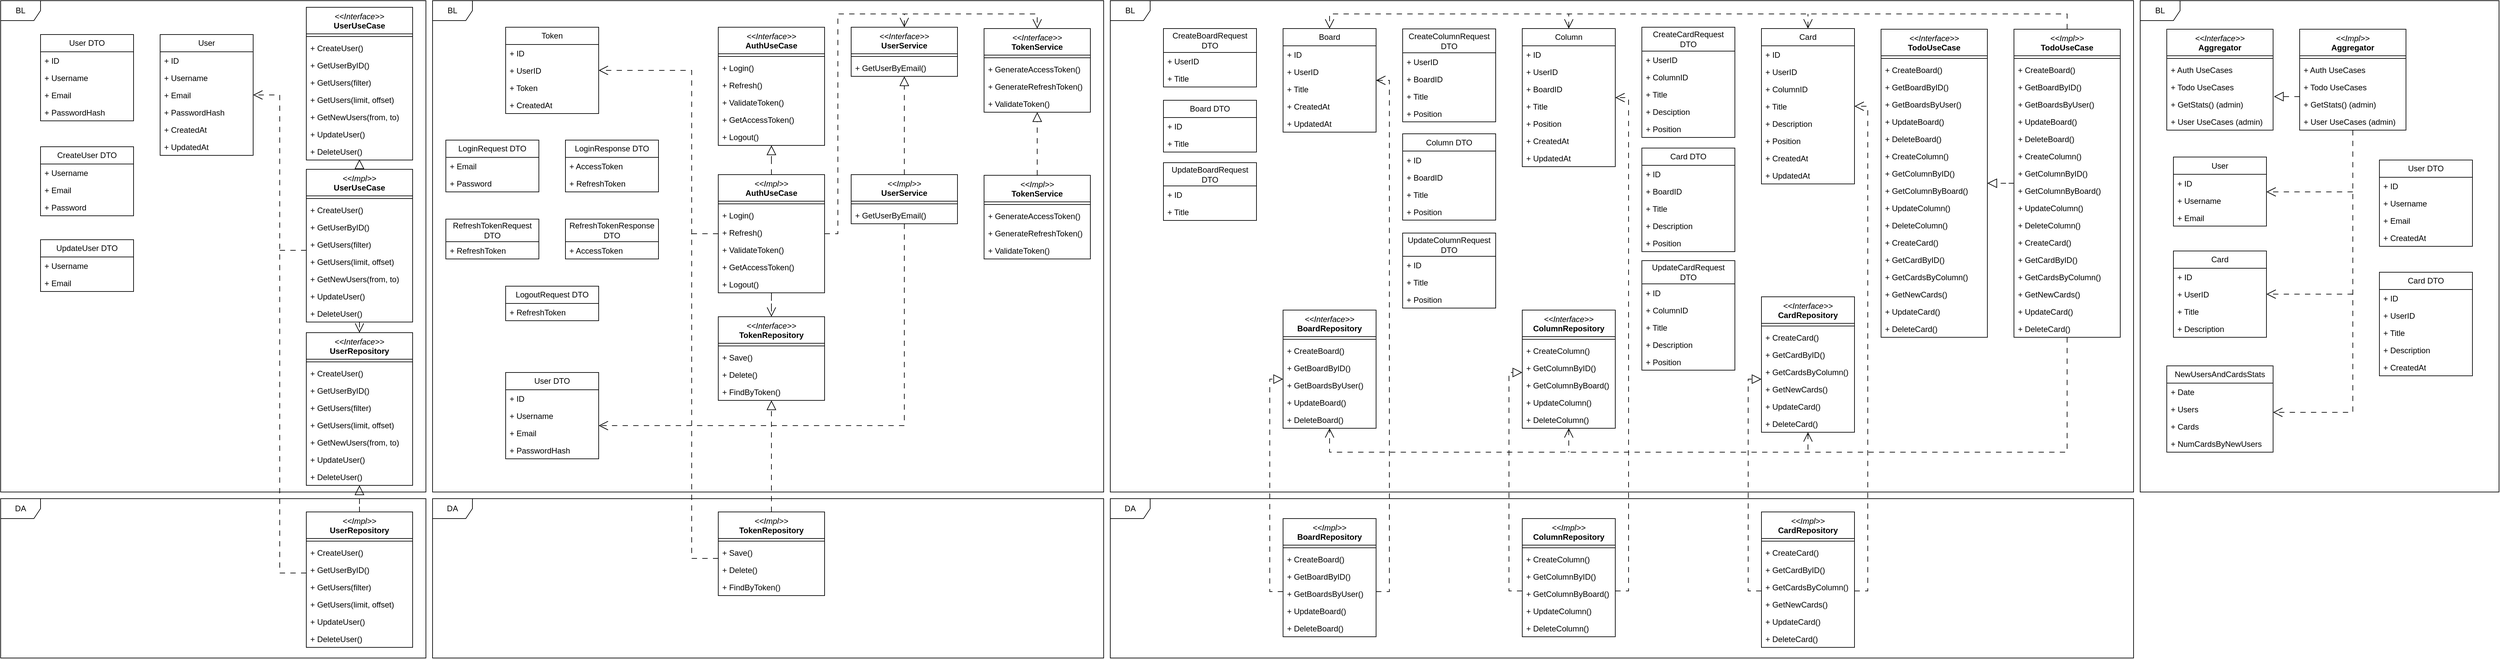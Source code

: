 <mxfile version="24.7.8">
  <diagram name="Page-1" id="8_yYi3C9rhXO4XfPfhOv">
    <mxGraphModel dx="3590" dy="1858" grid="1" gridSize="10" guides="1" tooltips="1" connect="1" arrows="1" fold="1" page="0" pageScale="1" pageWidth="850" pageHeight="1100" math="0" shadow="0">
      <root>
        <mxCell id="0" />
        <mxCell id="1" parent="0" />
        <mxCell id="ZiiDyDsMLJhk83ZkeZAt-164" value="BL" style="shape=umlFrame;whiteSpace=wrap;html=1;pointerEvents=0;" parent="1" vertex="1">
          <mxGeometry x="70" y="-200" width="1010" height="740" as="geometry" />
        </mxCell>
        <mxCell id="ZiiDyDsMLJhk83ZkeZAt-94" value="BL" style="shape=umlFrame;whiteSpace=wrap;html=1;pointerEvents=0;" parent="1" vertex="1">
          <mxGeometry x="-580" y="-200" width="640" height="740" as="geometry" />
        </mxCell>
        <mxCell id="ZiiDyDsMLJhk83ZkeZAt-8" value="User" style="swimlane;fontStyle=0;childLayout=stackLayout;horizontal=1;startSize=26;fillColor=none;horizontalStack=0;resizeParent=1;resizeParentMax=0;resizeLast=0;collapsible=1;marginBottom=0;whiteSpace=wrap;html=1;" parent="1" vertex="1">
          <mxGeometry x="-340" y="-149" width="140" height="182" as="geometry" />
        </mxCell>
        <mxCell id="ZiiDyDsMLJhk83ZkeZAt-9" value="+ ID" style="text;strokeColor=none;fillColor=none;align=left;verticalAlign=top;spacingLeft=4;spacingRight=4;overflow=hidden;rotatable=0;points=[[0,0.5],[1,0.5]];portConstraint=eastwest;whiteSpace=wrap;html=1;" parent="ZiiDyDsMLJhk83ZkeZAt-8" vertex="1">
          <mxGeometry y="26" width="140" height="26" as="geometry" />
        </mxCell>
        <mxCell id="ZiiDyDsMLJhk83ZkeZAt-10" value="+ Username" style="text;strokeColor=none;fillColor=none;align=left;verticalAlign=top;spacingLeft=4;spacingRight=4;overflow=hidden;rotatable=0;points=[[0,0.5],[1,0.5]];portConstraint=eastwest;whiteSpace=wrap;html=1;" parent="ZiiDyDsMLJhk83ZkeZAt-8" vertex="1">
          <mxGeometry y="52" width="140" height="26" as="geometry" />
        </mxCell>
        <mxCell id="ZiiDyDsMLJhk83ZkeZAt-11" value="+ Email" style="text;strokeColor=none;fillColor=none;align=left;verticalAlign=top;spacingLeft=4;spacingRight=4;overflow=hidden;rotatable=0;points=[[0,0.5],[1,0.5]];portConstraint=eastwest;whiteSpace=wrap;html=1;" parent="ZiiDyDsMLJhk83ZkeZAt-8" vertex="1">
          <mxGeometry y="78" width="140" height="26" as="geometry" />
        </mxCell>
        <mxCell id="ZiiDyDsMLJhk83ZkeZAt-12" value="+ PasswordHash" style="text;strokeColor=none;fillColor=none;align=left;verticalAlign=top;spacingLeft=4;spacingRight=4;overflow=hidden;rotatable=0;points=[[0,0.5],[1,0.5]];portConstraint=eastwest;whiteSpace=wrap;html=1;" parent="ZiiDyDsMLJhk83ZkeZAt-8" vertex="1">
          <mxGeometry y="104" width="140" height="26" as="geometry" />
        </mxCell>
        <mxCell id="ZiiDyDsMLJhk83ZkeZAt-13" value="+ CreatedAt" style="text;strokeColor=none;fillColor=none;align=left;verticalAlign=top;spacingLeft=4;spacingRight=4;overflow=hidden;rotatable=0;points=[[0,0.5],[1,0.5]];portConstraint=eastwest;whiteSpace=wrap;html=1;" parent="ZiiDyDsMLJhk83ZkeZAt-8" vertex="1">
          <mxGeometry y="130" width="140" height="26" as="geometry" />
        </mxCell>
        <mxCell id="ZiiDyDsMLJhk83ZkeZAt-14" value="+ UpdatedAt" style="text;strokeColor=none;fillColor=none;align=left;verticalAlign=top;spacingLeft=4;spacingRight=4;overflow=hidden;rotatable=0;points=[[0,0.5],[1,0.5]];portConstraint=eastwest;whiteSpace=wrap;html=1;" parent="ZiiDyDsMLJhk83ZkeZAt-8" vertex="1">
          <mxGeometry y="156" width="140" height="26" as="geometry" />
        </mxCell>
        <mxCell id="ZiiDyDsMLJhk83ZkeZAt-30" value="&lt;span style=&quot;font-weight: normal;&quot;&gt;&lt;i&gt;&amp;lt;&amp;lt;Interface&amp;gt;&amp;gt;&lt;/i&gt;&lt;/span&gt;&lt;br&gt;UserUseCase" style="swimlane;fontStyle=1;align=center;verticalAlign=top;childLayout=stackLayout;horizontal=1;startSize=40;horizontalStack=0;resizeParent=1;resizeParentMax=0;resizeLast=0;collapsible=1;marginBottom=0;whiteSpace=wrap;html=1;" parent="1" vertex="1">
          <mxGeometry x="-120" y="-190" width="160" height="230" as="geometry" />
        </mxCell>
        <mxCell id="ZiiDyDsMLJhk83ZkeZAt-31" value="" style="line;strokeWidth=1;fillColor=none;align=left;verticalAlign=middle;spacingTop=-1;spacingLeft=3;spacingRight=3;rotatable=0;labelPosition=right;points=[];portConstraint=eastwest;strokeColor=inherit;" parent="ZiiDyDsMLJhk83ZkeZAt-30" vertex="1">
          <mxGeometry y="40" width="160" height="8" as="geometry" />
        </mxCell>
        <mxCell id="ZiiDyDsMLJhk83ZkeZAt-32" value="+ CreateUser()" style="text;strokeColor=none;fillColor=none;align=left;verticalAlign=top;spacingLeft=4;spacingRight=4;overflow=hidden;rotatable=0;points=[[0,0.5],[1,0.5]];portConstraint=eastwest;whiteSpace=wrap;html=1;" parent="ZiiDyDsMLJhk83ZkeZAt-30" vertex="1">
          <mxGeometry y="48" width="160" height="26" as="geometry" />
        </mxCell>
        <mxCell id="ZiiDyDsMLJhk83ZkeZAt-33" value="+ GetUserByID()" style="text;strokeColor=none;fillColor=none;align=left;verticalAlign=top;spacingLeft=4;spacingRight=4;overflow=hidden;rotatable=0;points=[[0,0.5],[1,0.5]];portConstraint=eastwest;whiteSpace=wrap;html=1;" parent="ZiiDyDsMLJhk83ZkeZAt-30" vertex="1">
          <mxGeometry y="74" width="160" height="26" as="geometry" />
        </mxCell>
        <mxCell id="ZiiDyDsMLJhk83ZkeZAt-34" value="+ GetUsers(filter)" style="text;strokeColor=none;fillColor=none;align=left;verticalAlign=top;spacingLeft=4;spacingRight=4;overflow=hidden;rotatable=0;points=[[0,0.5],[1,0.5]];portConstraint=eastwest;whiteSpace=wrap;html=1;" parent="ZiiDyDsMLJhk83ZkeZAt-30" vertex="1">
          <mxGeometry y="100" width="160" height="26" as="geometry" />
        </mxCell>
        <mxCell id="ZiiDyDsMLJhk83ZkeZAt-35" value="+ GetUsers(limit, offset)" style="text;strokeColor=none;fillColor=none;align=left;verticalAlign=top;spacingLeft=4;spacingRight=4;overflow=hidden;rotatable=0;points=[[0,0.5],[1,0.5]];portConstraint=eastwest;whiteSpace=wrap;html=1;" parent="ZiiDyDsMLJhk83ZkeZAt-30" vertex="1">
          <mxGeometry y="126" width="160" height="26" as="geometry" />
        </mxCell>
        <mxCell id="9bWluZ1526LR6YuBfXP7-2" value="+ GetNewUsers(from, to)" style="text;strokeColor=none;fillColor=none;align=left;verticalAlign=top;spacingLeft=4;spacingRight=4;overflow=hidden;rotatable=0;points=[[0,0.5],[1,0.5]];portConstraint=eastwest;whiteSpace=wrap;html=1;" parent="ZiiDyDsMLJhk83ZkeZAt-30" vertex="1">
          <mxGeometry y="152" width="160" height="26" as="geometry" />
        </mxCell>
        <mxCell id="ZiiDyDsMLJhk83ZkeZAt-36" value="+ UpdateUser()" style="text;strokeColor=none;fillColor=none;align=left;verticalAlign=top;spacingLeft=4;spacingRight=4;overflow=hidden;rotatable=0;points=[[0,0.5],[1,0.5]];portConstraint=eastwest;whiteSpace=wrap;html=1;" parent="ZiiDyDsMLJhk83ZkeZAt-30" vertex="1">
          <mxGeometry y="178" width="160" height="26" as="geometry" />
        </mxCell>
        <mxCell id="ZiiDyDsMLJhk83ZkeZAt-37" value="+ DeleteUser()" style="text;strokeColor=none;fillColor=none;align=left;verticalAlign=top;spacingLeft=4;spacingRight=4;overflow=hidden;rotatable=0;points=[[0,0.5],[1,0.5]];portConstraint=eastwest;whiteSpace=wrap;html=1;" parent="ZiiDyDsMLJhk83ZkeZAt-30" vertex="1">
          <mxGeometry y="204" width="160" height="26" as="geometry" />
        </mxCell>
        <mxCell id="ZiiDyDsMLJhk83ZkeZAt-88" style="edgeStyle=orthogonalEdgeStyle;rounded=0;orthogonalLoop=1;jettySize=auto;html=1;dashed=1;dashPattern=8 8;endSize=12;startSize=12;endArrow=block;endFill=0;" parent="1" edge="1">
          <mxGeometry relative="1" as="geometry">
            <mxPoint x="-40.03" y="53" as="sourcePoint" />
            <mxPoint x="-40.03" y="39" as="targetPoint" />
          </mxGeometry>
        </mxCell>
        <mxCell id="ZiiDyDsMLJhk83ZkeZAt-89" style="edgeStyle=orthogonalEdgeStyle;rounded=0;orthogonalLoop=1;jettySize=auto;html=1;dashed=1;dashPattern=8 8;endSize=12;startSize=12;endArrow=open;endFill=0;" parent="1" source="ZiiDyDsMLJhk83ZkeZAt-38" target="ZiiDyDsMLJhk83ZkeZAt-53" edge="1">
          <mxGeometry relative="1" as="geometry">
            <Array as="points">
              <mxPoint x="-40" y="290" />
              <mxPoint x="-40" y="290" />
            </Array>
          </mxGeometry>
        </mxCell>
        <mxCell id="ZiiDyDsMLJhk83ZkeZAt-92" style="edgeStyle=orthogonalEdgeStyle;rounded=0;orthogonalLoop=1;jettySize=auto;html=1;dashed=1;dashPattern=8 8;endSize=12;startSize=12;endArrow=none;endFill=0;" parent="1" source="ZiiDyDsMLJhk83ZkeZAt-38" edge="1">
          <mxGeometry relative="1" as="geometry">
            <mxPoint x="-160" y="176" as="targetPoint" />
            <Array as="points">
              <mxPoint x="-160" y="176" />
            </Array>
          </mxGeometry>
        </mxCell>
        <mxCell id="ZiiDyDsMLJhk83ZkeZAt-38" value="&lt;span style=&quot;font-weight: normal;&quot;&gt;&lt;i&gt;&amp;lt;&amp;lt;Impl&amp;gt;&amp;gt;&lt;/i&gt;&lt;/span&gt;&lt;br&gt;UserUseCase" style="swimlane;fontStyle=1;align=center;verticalAlign=top;childLayout=stackLayout;horizontal=1;startSize=40;horizontalStack=0;resizeParent=1;resizeParentMax=0;resizeLast=0;collapsible=1;marginBottom=0;whiteSpace=wrap;html=1;" parent="1" vertex="1">
          <mxGeometry x="-120" y="54" width="160" height="230" as="geometry" />
        </mxCell>
        <mxCell id="ZiiDyDsMLJhk83ZkeZAt-39" value="" style="line;strokeWidth=1;fillColor=none;align=left;verticalAlign=middle;spacingTop=-1;spacingLeft=3;spacingRight=3;rotatable=0;labelPosition=right;points=[];portConstraint=eastwest;strokeColor=inherit;" parent="ZiiDyDsMLJhk83ZkeZAt-38" vertex="1">
          <mxGeometry y="40" width="160" height="8" as="geometry" />
        </mxCell>
        <mxCell id="ZiiDyDsMLJhk83ZkeZAt-40" value="+ CreateUser()" style="text;strokeColor=none;fillColor=none;align=left;verticalAlign=top;spacingLeft=4;spacingRight=4;overflow=hidden;rotatable=0;points=[[0,0.5],[1,0.5]];portConstraint=eastwest;whiteSpace=wrap;html=1;" parent="ZiiDyDsMLJhk83ZkeZAt-38" vertex="1">
          <mxGeometry y="48" width="160" height="26" as="geometry" />
        </mxCell>
        <mxCell id="ZiiDyDsMLJhk83ZkeZAt-41" value="+ GetUserByID()" style="text;strokeColor=none;fillColor=none;align=left;verticalAlign=top;spacingLeft=4;spacingRight=4;overflow=hidden;rotatable=0;points=[[0,0.5],[1,0.5]];portConstraint=eastwest;whiteSpace=wrap;html=1;" parent="ZiiDyDsMLJhk83ZkeZAt-38" vertex="1">
          <mxGeometry y="74" width="160" height="26" as="geometry" />
        </mxCell>
        <mxCell id="ZiiDyDsMLJhk83ZkeZAt-42" value="+ GetUsers(filter)" style="text;strokeColor=none;fillColor=none;align=left;verticalAlign=top;spacingLeft=4;spacingRight=4;overflow=hidden;rotatable=0;points=[[0,0.5],[1,0.5]];portConstraint=eastwest;whiteSpace=wrap;html=1;" parent="ZiiDyDsMLJhk83ZkeZAt-38" vertex="1">
          <mxGeometry y="100" width="160" height="26" as="geometry" />
        </mxCell>
        <mxCell id="ZiiDyDsMLJhk83ZkeZAt-43" value="+ GetUsers(limit, offset)" style="text;strokeColor=none;fillColor=none;align=left;verticalAlign=top;spacingLeft=4;spacingRight=4;overflow=hidden;rotatable=0;points=[[0,0.5],[1,0.5]];portConstraint=eastwest;whiteSpace=wrap;html=1;" parent="ZiiDyDsMLJhk83ZkeZAt-38" vertex="1">
          <mxGeometry y="126" width="160" height="26" as="geometry" />
        </mxCell>
        <mxCell id="9bWluZ1526LR6YuBfXP7-1" value="+ GetNewUsers(from, to)" style="text;strokeColor=none;fillColor=none;align=left;verticalAlign=top;spacingLeft=4;spacingRight=4;overflow=hidden;rotatable=0;points=[[0,0.5],[1,0.5]];portConstraint=eastwest;whiteSpace=wrap;html=1;" parent="ZiiDyDsMLJhk83ZkeZAt-38" vertex="1">
          <mxGeometry y="152" width="160" height="26" as="geometry" />
        </mxCell>
        <mxCell id="ZiiDyDsMLJhk83ZkeZAt-44" value="+ UpdateUser()" style="text;strokeColor=none;fillColor=none;align=left;verticalAlign=top;spacingLeft=4;spacingRight=4;overflow=hidden;rotatable=0;points=[[0,0.5],[1,0.5]];portConstraint=eastwest;whiteSpace=wrap;html=1;" parent="ZiiDyDsMLJhk83ZkeZAt-38" vertex="1">
          <mxGeometry y="178" width="160" height="26" as="geometry" />
        </mxCell>
        <mxCell id="ZiiDyDsMLJhk83ZkeZAt-45" value="+ DeleteUser()" style="text;strokeColor=none;fillColor=none;align=left;verticalAlign=top;spacingLeft=4;spacingRight=4;overflow=hidden;rotatable=0;points=[[0,0.5],[1,0.5]];portConstraint=eastwest;whiteSpace=wrap;html=1;" parent="ZiiDyDsMLJhk83ZkeZAt-38" vertex="1">
          <mxGeometry y="204" width="160" height="26" as="geometry" />
        </mxCell>
        <mxCell id="ZiiDyDsMLJhk83ZkeZAt-53" value="&lt;span style=&quot;font-weight: normal;&quot;&gt;&lt;i&gt;&amp;lt;&amp;lt;Interface&amp;gt;&amp;gt;&lt;/i&gt;&lt;/span&gt;&lt;br&gt;UserRepository" style="swimlane;fontStyle=1;align=center;verticalAlign=top;childLayout=stackLayout;horizontal=1;startSize=40;horizontalStack=0;resizeParent=1;resizeParentMax=0;resizeLast=0;collapsible=1;marginBottom=0;whiteSpace=wrap;html=1;" parent="1" vertex="1">
          <mxGeometry x="-120" y="300" width="160" height="230" as="geometry" />
        </mxCell>
        <mxCell id="ZiiDyDsMLJhk83ZkeZAt-54" value="" style="line;strokeWidth=1;fillColor=none;align=left;verticalAlign=middle;spacingTop=-1;spacingLeft=3;spacingRight=3;rotatable=0;labelPosition=right;points=[];portConstraint=eastwest;strokeColor=inherit;" parent="ZiiDyDsMLJhk83ZkeZAt-53" vertex="1">
          <mxGeometry y="40" width="160" height="8" as="geometry" />
        </mxCell>
        <mxCell id="ZiiDyDsMLJhk83ZkeZAt-55" value="+ CreateUser()" style="text;strokeColor=none;fillColor=none;align=left;verticalAlign=top;spacingLeft=4;spacingRight=4;overflow=hidden;rotatable=0;points=[[0,0.5],[1,0.5]];portConstraint=eastwest;whiteSpace=wrap;html=1;" parent="ZiiDyDsMLJhk83ZkeZAt-53" vertex="1">
          <mxGeometry y="48" width="160" height="26" as="geometry" />
        </mxCell>
        <mxCell id="ZiiDyDsMLJhk83ZkeZAt-56" value="+ GetUserByID()" style="text;strokeColor=none;fillColor=none;align=left;verticalAlign=top;spacingLeft=4;spacingRight=4;overflow=hidden;rotatable=0;points=[[0,0.5],[1,0.5]];portConstraint=eastwest;whiteSpace=wrap;html=1;" parent="ZiiDyDsMLJhk83ZkeZAt-53" vertex="1">
          <mxGeometry y="74" width="160" height="26" as="geometry" />
        </mxCell>
        <mxCell id="ZiiDyDsMLJhk83ZkeZAt-57" value="+ GetUsers(filter)" style="text;strokeColor=none;fillColor=none;align=left;verticalAlign=top;spacingLeft=4;spacingRight=4;overflow=hidden;rotatable=0;points=[[0,0.5],[1,0.5]];portConstraint=eastwest;whiteSpace=wrap;html=1;" parent="ZiiDyDsMLJhk83ZkeZAt-53" vertex="1">
          <mxGeometry y="100" width="160" height="26" as="geometry" />
        </mxCell>
        <mxCell id="ZiiDyDsMLJhk83ZkeZAt-58" value="+ GetUsers(limit, offset)" style="text;strokeColor=none;fillColor=none;align=left;verticalAlign=top;spacingLeft=4;spacingRight=4;overflow=hidden;rotatable=0;points=[[0,0.5],[1,0.5]];portConstraint=eastwest;whiteSpace=wrap;html=1;" parent="ZiiDyDsMLJhk83ZkeZAt-53" vertex="1">
          <mxGeometry y="126" width="160" height="26" as="geometry" />
        </mxCell>
        <mxCell id="9bWluZ1526LR6YuBfXP7-3" value="+ GetNewUsers(from, to)" style="text;strokeColor=none;fillColor=none;align=left;verticalAlign=top;spacingLeft=4;spacingRight=4;overflow=hidden;rotatable=0;points=[[0,0.5],[1,0.5]];portConstraint=eastwest;whiteSpace=wrap;html=1;" parent="ZiiDyDsMLJhk83ZkeZAt-53" vertex="1">
          <mxGeometry y="152" width="160" height="26" as="geometry" />
        </mxCell>
        <mxCell id="ZiiDyDsMLJhk83ZkeZAt-59" value="+ UpdateUser()" style="text;strokeColor=none;fillColor=none;align=left;verticalAlign=top;spacingLeft=4;spacingRight=4;overflow=hidden;rotatable=0;points=[[0,0.5],[1,0.5]];portConstraint=eastwest;whiteSpace=wrap;html=1;" parent="ZiiDyDsMLJhk83ZkeZAt-53" vertex="1">
          <mxGeometry y="178" width="160" height="26" as="geometry" />
        </mxCell>
        <mxCell id="ZiiDyDsMLJhk83ZkeZAt-60" value="+ DeleteUser()" style="text;strokeColor=none;fillColor=none;align=left;verticalAlign=top;spacingLeft=4;spacingRight=4;overflow=hidden;rotatable=0;points=[[0,0.5],[1,0.5]];portConstraint=eastwest;whiteSpace=wrap;html=1;" parent="ZiiDyDsMLJhk83ZkeZAt-53" vertex="1">
          <mxGeometry y="204" width="160" height="26" as="geometry" />
        </mxCell>
        <mxCell id="ZiiDyDsMLJhk83ZkeZAt-91" style="edgeStyle=orthogonalEdgeStyle;rounded=0;orthogonalLoop=1;jettySize=auto;html=1;dashed=1;dashPattern=8 8;endSize=12;startSize=12;endArrow=open;endFill=0;" parent="1" source="ZiiDyDsMLJhk83ZkeZAt-61" target="ZiiDyDsMLJhk83ZkeZAt-8" edge="1">
          <mxGeometry relative="1" as="geometry">
            <Array as="points">
              <mxPoint x="-160" y="662" />
              <mxPoint x="-160" y="-58" />
            </Array>
          </mxGeometry>
        </mxCell>
        <mxCell id="ZiiDyDsMLJhk83ZkeZAt-93" value="" style="edgeStyle=orthogonalEdgeStyle;rounded=0;orthogonalLoop=1;jettySize=auto;html=1;dashed=1;dashPattern=8 8;endSize=12;startSize=12;endArrow=block;endFill=0;" parent="1" source="ZiiDyDsMLJhk83ZkeZAt-61" target="ZiiDyDsMLJhk83ZkeZAt-53" edge="1">
          <mxGeometry relative="1" as="geometry" />
        </mxCell>
        <mxCell id="ZiiDyDsMLJhk83ZkeZAt-61" value="&lt;span style=&quot;font-weight: normal;&quot;&gt;&lt;i&gt;&amp;lt;&amp;lt;Impl&amp;gt;&amp;gt;&lt;/i&gt;&lt;/span&gt;&lt;br&gt;UserRepository" style="swimlane;fontStyle=1;align=center;verticalAlign=top;childLayout=stackLayout;horizontal=1;startSize=40;horizontalStack=0;resizeParent=1;resizeParentMax=0;resizeLast=0;collapsible=1;marginBottom=0;whiteSpace=wrap;html=1;" parent="1" vertex="1">
          <mxGeometry x="-120" y="570" width="160" height="204" as="geometry" />
        </mxCell>
        <mxCell id="ZiiDyDsMLJhk83ZkeZAt-62" value="" style="line;strokeWidth=1;fillColor=none;align=left;verticalAlign=middle;spacingTop=-1;spacingLeft=3;spacingRight=3;rotatable=0;labelPosition=right;points=[];portConstraint=eastwest;strokeColor=inherit;" parent="ZiiDyDsMLJhk83ZkeZAt-61" vertex="1">
          <mxGeometry y="40" width="160" height="8" as="geometry" />
        </mxCell>
        <mxCell id="ZiiDyDsMLJhk83ZkeZAt-63" value="+ CreateUser()" style="text;strokeColor=none;fillColor=none;align=left;verticalAlign=top;spacingLeft=4;spacingRight=4;overflow=hidden;rotatable=0;points=[[0,0.5],[1,0.5]];portConstraint=eastwest;whiteSpace=wrap;html=1;" parent="ZiiDyDsMLJhk83ZkeZAt-61" vertex="1">
          <mxGeometry y="48" width="160" height="26" as="geometry" />
        </mxCell>
        <mxCell id="ZiiDyDsMLJhk83ZkeZAt-64" value="+ GetUserByID()" style="text;strokeColor=none;fillColor=none;align=left;verticalAlign=top;spacingLeft=4;spacingRight=4;overflow=hidden;rotatable=0;points=[[0,0.5],[1,0.5]];portConstraint=eastwest;whiteSpace=wrap;html=1;" parent="ZiiDyDsMLJhk83ZkeZAt-61" vertex="1">
          <mxGeometry y="74" width="160" height="26" as="geometry" />
        </mxCell>
        <mxCell id="ZiiDyDsMLJhk83ZkeZAt-65" value="+ GetUsers(filter)" style="text;strokeColor=none;fillColor=none;align=left;verticalAlign=top;spacingLeft=4;spacingRight=4;overflow=hidden;rotatable=0;points=[[0,0.5],[1,0.5]];portConstraint=eastwest;whiteSpace=wrap;html=1;" parent="ZiiDyDsMLJhk83ZkeZAt-61" vertex="1">
          <mxGeometry y="100" width="160" height="26" as="geometry" />
        </mxCell>
        <mxCell id="ZiiDyDsMLJhk83ZkeZAt-66" value="+ GetUsers(limit, offset)" style="text;strokeColor=none;fillColor=none;align=left;verticalAlign=top;spacingLeft=4;spacingRight=4;overflow=hidden;rotatable=0;points=[[0,0.5],[1,0.5]];portConstraint=eastwest;whiteSpace=wrap;html=1;" parent="ZiiDyDsMLJhk83ZkeZAt-61" vertex="1">
          <mxGeometry y="126" width="160" height="26" as="geometry" />
        </mxCell>
        <mxCell id="ZiiDyDsMLJhk83ZkeZAt-67" value="+ UpdateUser()" style="text;strokeColor=none;fillColor=none;align=left;verticalAlign=top;spacingLeft=4;spacingRight=4;overflow=hidden;rotatable=0;points=[[0,0.5],[1,0.5]];portConstraint=eastwest;whiteSpace=wrap;html=1;" parent="ZiiDyDsMLJhk83ZkeZAt-61" vertex="1">
          <mxGeometry y="152" width="160" height="26" as="geometry" />
        </mxCell>
        <mxCell id="ZiiDyDsMLJhk83ZkeZAt-68" value="+ DeleteUser()" style="text;strokeColor=none;fillColor=none;align=left;verticalAlign=top;spacingLeft=4;spacingRight=4;overflow=hidden;rotatable=0;points=[[0,0.5],[1,0.5]];portConstraint=eastwest;whiteSpace=wrap;html=1;" parent="ZiiDyDsMLJhk83ZkeZAt-61" vertex="1">
          <mxGeometry y="178" width="160" height="26" as="geometry" />
        </mxCell>
        <mxCell id="ZiiDyDsMLJhk83ZkeZAt-69" value="User DTO" style="swimlane;fontStyle=0;childLayout=stackLayout;horizontal=1;startSize=26;fillColor=none;horizontalStack=0;resizeParent=1;resizeParentMax=0;resizeLast=0;collapsible=1;marginBottom=0;whiteSpace=wrap;html=1;" parent="1" vertex="1">
          <mxGeometry x="-520" y="-149" width="140" height="130" as="geometry" />
        </mxCell>
        <mxCell id="ZiiDyDsMLJhk83ZkeZAt-70" value="+ ID" style="text;strokeColor=none;fillColor=none;align=left;verticalAlign=top;spacingLeft=4;spacingRight=4;overflow=hidden;rotatable=0;points=[[0,0.5],[1,0.5]];portConstraint=eastwest;whiteSpace=wrap;html=1;" parent="ZiiDyDsMLJhk83ZkeZAt-69" vertex="1">
          <mxGeometry y="26" width="140" height="26" as="geometry" />
        </mxCell>
        <mxCell id="ZiiDyDsMLJhk83ZkeZAt-71" value="+ Username" style="text;strokeColor=none;fillColor=none;align=left;verticalAlign=top;spacingLeft=4;spacingRight=4;overflow=hidden;rotatable=0;points=[[0,0.5],[1,0.5]];portConstraint=eastwest;whiteSpace=wrap;html=1;" parent="ZiiDyDsMLJhk83ZkeZAt-69" vertex="1">
          <mxGeometry y="52" width="140" height="26" as="geometry" />
        </mxCell>
        <mxCell id="ZiiDyDsMLJhk83ZkeZAt-72" value="+ Email" style="text;strokeColor=none;fillColor=none;align=left;verticalAlign=top;spacingLeft=4;spacingRight=4;overflow=hidden;rotatable=0;points=[[0,0.5],[1,0.5]];portConstraint=eastwest;whiteSpace=wrap;html=1;" parent="ZiiDyDsMLJhk83ZkeZAt-69" vertex="1">
          <mxGeometry y="78" width="140" height="26" as="geometry" />
        </mxCell>
        <mxCell id="ZiiDyDsMLJhk83ZkeZAt-73" value="+ PasswordHash" style="text;strokeColor=none;fillColor=none;align=left;verticalAlign=top;spacingLeft=4;spacingRight=4;overflow=hidden;rotatable=0;points=[[0,0.5],[1,0.5]];portConstraint=eastwest;whiteSpace=wrap;html=1;" parent="ZiiDyDsMLJhk83ZkeZAt-69" vertex="1">
          <mxGeometry y="104" width="140" height="26" as="geometry" />
        </mxCell>
        <mxCell id="ZiiDyDsMLJhk83ZkeZAt-76" value="CreateUser DTO" style="swimlane;fontStyle=0;childLayout=stackLayout;horizontal=1;startSize=26;fillColor=none;horizontalStack=0;resizeParent=1;resizeParentMax=0;resizeLast=0;collapsible=1;marginBottom=0;whiteSpace=wrap;html=1;" parent="1" vertex="1">
          <mxGeometry x="-520" y="20" width="140" height="104" as="geometry" />
        </mxCell>
        <mxCell id="ZiiDyDsMLJhk83ZkeZAt-78" value="+ Username" style="text;strokeColor=none;fillColor=none;align=left;verticalAlign=top;spacingLeft=4;spacingRight=4;overflow=hidden;rotatable=0;points=[[0,0.5],[1,0.5]];portConstraint=eastwest;whiteSpace=wrap;html=1;" parent="ZiiDyDsMLJhk83ZkeZAt-76" vertex="1">
          <mxGeometry y="26" width="140" height="26" as="geometry" />
        </mxCell>
        <mxCell id="ZiiDyDsMLJhk83ZkeZAt-79" value="+ Email" style="text;strokeColor=none;fillColor=none;align=left;verticalAlign=top;spacingLeft=4;spacingRight=4;overflow=hidden;rotatable=0;points=[[0,0.5],[1,0.5]];portConstraint=eastwest;whiteSpace=wrap;html=1;" parent="ZiiDyDsMLJhk83ZkeZAt-76" vertex="1">
          <mxGeometry y="52" width="140" height="26" as="geometry" />
        </mxCell>
        <mxCell id="ZiiDyDsMLJhk83ZkeZAt-80" value="+ Password" style="text;strokeColor=none;fillColor=none;align=left;verticalAlign=top;spacingLeft=4;spacingRight=4;overflow=hidden;rotatable=0;points=[[0,0.5],[1,0.5]];portConstraint=eastwest;whiteSpace=wrap;html=1;" parent="ZiiDyDsMLJhk83ZkeZAt-76" vertex="1">
          <mxGeometry y="78" width="140" height="26" as="geometry" />
        </mxCell>
        <mxCell id="ZiiDyDsMLJhk83ZkeZAt-83" value="UpdateUser DTO" style="swimlane;fontStyle=0;childLayout=stackLayout;horizontal=1;startSize=26;fillColor=none;horizontalStack=0;resizeParent=1;resizeParentMax=0;resizeLast=0;collapsible=1;marginBottom=0;whiteSpace=wrap;html=1;" parent="1" vertex="1">
          <mxGeometry x="-520" y="160" width="140" height="78" as="geometry" />
        </mxCell>
        <mxCell id="ZiiDyDsMLJhk83ZkeZAt-85" value="+ Username" style="text;strokeColor=none;fillColor=none;align=left;verticalAlign=top;spacingLeft=4;spacingRight=4;overflow=hidden;rotatable=0;points=[[0,0.5],[1,0.5]];portConstraint=eastwest;whiteSpace=wrap;html=1;" parent="ZiiDyDsMLJhk83ZkeZAt-83" vertex="1">
          <mxGeometry y="26" width="140" height="26" as="geometry" />
        </mxCell>
        <mxCell id="ZiiDyDsMLJhk83ZkeZAt-86" value="+ Email" style="text;strokeColor=none;fillColor=none;align=left;verticalAlign=top;spacingLeft=4;spacingRight=4;overflow=hidden;rotatable=0;points=[[0,0.5],[1,0.5]];portConstraint=eastwest;whiteSpace=wrap;html=1;" parent="ZiiDyDsMLJhk83ZkeZAt-83" vertex="1">
          <mxGeometry y="52" width="140" height="26" as="geometry" />
        </mxCell>
        <mxCell id="ZiiDyDsMLJhk83ZkeZAt-95" value="DA" style="shape=umlFrame;whiteSpace=wrap;html=1;pointerEvents=0;" parent="1" vertex="1">
          <mxGeometry x="-580" y="550" width="640" height="240" as="geometry" />
        </mxCell>
        <mxCell id="ZiiDyDsMLJhk83ZkeZAt-97" value="Token" style="swimlane;fontStyle=0;childLayout=stackLayout;horizontal=1;startSize=26;fillColor=none;horizontalStack=0;resizeParent=1;resizeParentMax=0;resizeLast=0;collapsible=1;marginBottom=0;whiteSpace=wrap;html=1;" parent="1" vertex="1">
          <mxGeometry x="180" y="-160" width="140" height="130" as="geometry" />
        </mxCell>
        <mxCell id="ZiiDyDsMLJhk83ZkeZAt-98" value="+ ID" style="text;strokeColor=none;fillColor=none;align=left;verticalAlign=top;spacingLeft=4;spacingRight=4;overflow=hidden;rotatable=0;points=[[0,0.5],[1,0.5]];portConstraint=eastwest;whiteSpace=wrap;html=1;" parent="ZiiDyDsMLJhk83ZkeZAt-97" vertex="1">
          <mxGeometry y="26" width="140" height="26" as="geometry" />
        </mxCell>
        <mxCell id="ZiiDyDsMLJhk83ZkeZAt-99" value="+ UserID" style="text;strokeColor=none;fillColor=none;align=left;verticalAlign=top;spacingLeft=4;spacingRight=4;overflow=hidden;rotatable=0;points=[[0,0.5],[1,0.5]];portConstraint=eastwest;whiteSpace=wrap;html=1;" parent="ZiiDyDsMLJhk83ZkeZAt-97" vertex="1">
          <mxGeometry y="52" width="140" height="26" as="geometry" />
        </mxCell>
        <mxCell id="ZiiDyDsMLJhk83ZkeZAt-100" value="+ Token" style="text;strokeColor=none;fillColor=none;align=left;verticalAlign=top;spacingLeft=4;spacingRight=4;overflow=hidden;rotatable=0;points=[[0,0.5],[1,0.5]];portConstraint=eastwest;whiteSpace=wrap;html=1;" parent="ZiiDyDsMLJhk83ZkeZAt-97" vertex="1">
          <mxGeometry y="78" width="140" height="26" as="geometry" />
        </mxCell>
        <mxCell id="ZiiDyDsMLJhk83ZkeZAt-102" value="+ CreatedAt" style="text;strokeColor=none;fillColor=none;align=left;verticalAlign=top;spacingLeft=4;spacingRight=4;overflow=hidden;rotatable=0;points=[[0,0.5],[1,0.5]];portConstraint=eastwest;whiteSpace=wrap;html=1;" parent="ZiiDyDsMLJhk83ZkeZAt-97" vertex="1">
          <mxGeometry y="104" width="140" height="26" as="geometry" />
        </mxCell>
        <mxCell id="ZiiDyDsMLJhk83ZkeZAt-104" value="LoginResponse DTO" style="swimlane;fontStyle=0;childLayout=stackLayout;horizontal=1;startSize=26;fillColor=none;horizontalStack=0;resizeParent=1;resizeParentMax=0;resizeLast=0;collapsible=1;marginBottom=0;whiteSpace=wrap;html=1;" parent="1" vertex="1">
          <mxGeometry x="270" y="10" width="140" height="78" as="geometry" />
        </mxCell>
        <mxCell id="ZiiDyDsMLJhk83ZkeZAt-106" value="+ AccessToken" style="text;strokeColor=none;fillColor=none;align=left;verticalAlign=top;spacingLeft=4;spacingRight=4;overflow=hidden;rotatable=0;points=[[0,0.5],[1,0.5]];portConstraint=eastwest;whiteSpace=wrap;html=1;" parent="ZiiDyDsMLJhk83ZkeZAt-104" vertex="1">
          <mxGeometry y="26" width="140" height="26" as="geometry" />
        </mxCell>
        <mxCell id="ZiiDyDsMLJhk83ZkeZAt-107" value="+ RefreshToken" style="text;strokeColor=none;fillColor=none;align=left;verticalAlign=top;spacingLeft=4;spacingRight=4;overflow=hidden;rotatable=0;points=[[0,0.5],[1,0.5]];portConstraint=eastwest;whiteSpace=wrap;html=1;" parent="ZiiDyDsMLJhk83ZkeZAt-104" vertex="1">
          <mxGeometry y="52" width="140" height="26" as="geometry" />
        </mxCell>
        <mxCell id="ZiiDyDsMLJhk83ZkeZAt-108" value="LogoutRequest DTO" style="swimlane;fontStyle=0;childLayout=stackLayout;horizontal=1;startSize=26;fillColor=none;horizontalStack=0;resizeParent=1;resizeParentMax=0;resizeLast=0;collapsible=1;marginBottom=0;whiteSpace=wrap;html=1;" parent="1" vertex="1">
          <mxGeometry x="180" y="230" width="140" height="52" as="geometry" />
        </mxCell>
        <mxCell id="ZiiDyDsMLJhk83ZkeZAt-110" value="+ RefreshToken" style="text;strokeColor=none;fillColor=none;align=left;verticalAlign=top;spacingLeft=4;spacingRight=4;overflow=hidden;rotatable=0;points=[[0,0.5],[1,0.5]];portConstraint=eastwest;whiteSpace=wrap;html=1;" parent="ZiiDyDsMLJhk83ZkeZAt-108" vertex="1">
          <mxGeometry y="26" width="140" height="26" as="geometry" />
        </mxCell>
        <mxCell id="ZiiDyDsMLJhk83ZkeZAt-114" value="RefreshTokenRequest DTO" style="swimlane;fontStyle=0;childLayout=stackLayout;horizontal=1;startSize=34;fillColor=none;horizontalStack=0;resizeParent=1;resizeParentMax=0;resizeLast=0;collapsible=1;marginBottom=0;whiteSpace=wrap;html=1;" parent="1" vertex="1">
          <mxGeometry x="90" y="129" width="140" height="60" as="geometry" />
        </mxCell>
        <mxCell id="ZiiDyDsMLJhk83ZkeZAt-115" value="+ RefreshToken" style="text;strokeColor=none;fillColor=none;align=left;verticalAlign=top;spacingLeft=4;spacingRight=4;overflow=hidden;rotatable=0;points=[[0,0.5],[1,0.5]];portConstraint=eastwest;whiteSpace=wrap;html=1;" parent="ZiiDyDsMLJhk83ZkeZAt-114" vertex="1">
          <mxGeometry y="34" width="140" height="26" as="geometry" />
        </mxCell>
        <mxCell id="ZiiDyDsMLJhk83ZkeZAt-116" value="RefreshTokenResponse DTO" style="swimlane;fontStyle=0;childLayout=stackLayout;horizontal=1;startSize=34;fillColor=none;horizontalStack=0;resizeParent=1;resizeParentMax=0;resizeLast=0;collapsible=1;marginBottom=0;whiteSpace=wrap;html=1;" parent="1" vertex="1">
          <mxGeometry x="270" y="129" width="140" height="60" as="geometry" />
        </mxCell>
        <mxCell id="ZiiDyDsMLJhk83ZkeZAt-117" value="+ AccessToken" style="text;strokeColor=none;fillColor=none;align=left;verticalAlign=top;spacingLeft=4;spacingRight=4;overflow=hidden;rotatable=0;points=[[0,0.5],[1,0.5]];portConstraint=eastwest;whiteSpace=wrap;html=1;" parent="ZiiDyDsMLJhk83ZkeZAt-116" vertex="1">
          <mxGeometry y="34" width="140" height="26" as="geometry" />
        </mxCell>
        <mxCell id="ZiiDyDsMLJhk83ZkeZAt-118" value="LoginRequest DTO" style="swimlane;fontStyle=0;childLayout=stackLayout;horizontal=1;startSize=26;fillColor=none;horizontalStack=0;resizeParent=1;resizeParentMax=0;resizeLast=0;collapsible=1;marginBottom=0;whiteSpace=wrap;html=1;" parent="1" vertex="1">
          <mxGeometry x="90" y="10" width="140" height="78" as="geometry" />
        </mxCell>
        <mxCell id="ZiiDyDsMLJhk83ZkeZAt-119" value="+ Email" style="text;strokeColor=none;fillColor=none;align=left;verticalAlign=top;spacingLeft=4;spacingRight=4;overflow=hidden;rotatable=0;points=[[0,0.5],[1,0.5]];portConstraint=eastwest;whiteSpace=wrap;html=1;" parent="ZiiDyDsMLJhk83ZkeZAt-118" vertex="1">
          <mxGeometry y="26" width="140" height="26" as="geometry" />
        </mxCell>
        <mxCell id="ZiiDyDsMLJhk83ZkeZAt-120" value="+ Password" style="text;strokeColor=none;fillColor=none;align=left;verticalAlign=top;spacingLeft=4;spacingRight=4;overflow=hidden;rotatable=0;points=[[0,0.5],[1,0.5]];portConstraint=eastwest;whiteSpace=wrap;html=1;" parent="ZiiDyDsMLJhk83ZkeZAt-118" vertex="1">
          <mxGeometry y="52" width="140" height="26" as="geometry" />
        </mxCell>
        <mxCell id="ZiiDyDsMLJhk83ZkeZAt-124" value="User DTO" style="swimlane;fontStyle=0;childLayout=stackLayout;horizontal=1;startSize=26;fillColor=none;horizontalStack=0;resizeParent=1;resizeParentMax=0;resizeLast=0;collapsible=1;marginBottom=0;whiteSpace=wrap;html=1;" parent="1" vertex="1">
          <mxGeometry x="180" y="360" width="140" height="130" as="geometry" />
        </mxCell>
        <mxCell id="ZiiDyDsMLJhk83ZkeZAt-125" value="+ ID" style="text;strokeColor=none;fillColor=none;align=left;verticalAlign=top;spacingLeft=4;spacingRight=4;overflow=hidden;rotatable=0;points=[[0,0.5],[1,0.5]];portConstraint=eastwest;whiteSpace=wrap;html=1;" parent="ZiiDyDsMLJhk83ZkeZAt-124" vertex="1">
          <mxGeometry y="26" width="140" height="26" as="geometry" />
        </mxCell>
        <mxCell id="ZiiDyDsMLJhk83ZkeZAt-126" value="+ Username" style="text;strokeColor=none;fillColor=none;align=left;verticalAlign=top;spacingLeft=4;spacingRight=4;overflow=hidden;rotatable=0;points=[[0,0.5],[1,0.5]];portConstraint=eastwest;whiteSpace=wrap;html=1;" parent="ZiiDyDsMLJhk83ZkeZAt-124" vertex="1">
          <mxGeometry y="52" width="140" height="26" as="geometry" />
        </mxCell>
        <mxCell id="ZiiDyDsMLJhk83ZkeZAt-127" value="+ Email" style="text;strokeColor=none;fillColor=none;align=left;verticalAlign=top;spacingLeft=4;spacingRight=4;overflow=hidden;rotatable=0;points=[[0,0.5],[1,0.5]];portConstraint=eastwest;whiteSpace=wrap;html=1;" parent="ZiiDyDsMLJhk83ZkeZAt-124" vertex="1">
          <mxGeometry y="78" width="140" height="26" as="geometry" />
        </mxCell>
        <mxCell id="ZiiDyDsMLJhk83ZkeZAt-128" value="+ PasswordHash" style="text;strokeColor=none;fillColor=none;align=left;verticalAlign=top;spacingLeft=4;spacingRight=4;overflow=hidden;rotatable=0;points=[[0,0.5],[1,0.5]];portConstraint=eastwest;whiteSpace=wrap;html=1;" parent="ZiiDyDsMLJhk83ZkeZAt-124" vertex="1">
          <mxGeometry y="104" width="140" height="26" as="geometry" />
        </mxCell>
        <mxCell id="ZiiDyDsMLJhk83ZkeZAt-129" value="&lt;span style=&quot;font-weight: normal;&quot;&gt;&lt;i&gt;&amp;lt;&amp;lt;Interface&amp;gt;&amp;gt;&lt;/i&gt;&lt;/span&gt;&lt;br&gt;AuthUseCase" style="swimlane;fontStyle=1;align=center;verticalAlign=top;childLayout=stackLayout;horizontal=1;startSize=40;horizontalStack=0;resizeParent=1;resizeParentMax=0;resizeLast=0;collapsible=1;marginBottom=0;whiteSpace=wrap;html=1;" parent="1" vertex="1">
          <mxGeometry x="500" y="-160" width="160" height="178" as="geometry" />
        </mxCell>
        <mxCell id="ZiiDyDsMLJhk83ZkeZAt-130" value="" style="line;strokeWidth=1;fillColor=none;align=left;verticalAlign=middle;spacingTop=-1;spacingLeft=3;spacingRight=3;rotatable=0;labelPosition=right;points=[];portConstraint=eastwest;strokeColor=inherit;" parent="ZiiDyDsMLJhk83ZkeZAt-129" vertex="1">
          <mxGeometry y="40" width="160" height="8" as="geometry" />
        </mxCell>
        <mxCell id="ZiiDyDsMLJhk83ZkeZAt-131" value="+ Login()" style="text;strokeColor=none;fillColor=none;align=left;verticalAlign=top;spacingLeft=4;spacingRight=4;overflow=hidden;rotatable=0;points=[[0,0.5],[1,0.5]];portConstraint=eastwest;whiteSpace=wrap;html=1;" parent="ZiiDyDsMLJhk83ZkeZAt-129" vertex="1">
          <mxGeometry y="48" width="160" height="26" as="geometry" />
        </mxCell>
        <mxCell id="ZiiDyDsMLJhk83ZkeZAt-132" value="+ Refresh()" style="text;strokeColor=none;fillColor=none;align=left;verticalAlign=top;spacingLeft=4;spacingRight=4;overflow=hidden;rotatable=0;points=[[0,0.5],[1,0.5]];portConstraint=eastwest;whiteSpace=wrap;html=1;" parent="ZiiDyDsMLJhk83ZkeZAt-129" vertex="1">
          <mxGeometry y="74" width="160" height="26" as="geometry" />
        </mxCell>
        <mxCell id="ZiiDyDsMLJhk83ZkeZAt-133" value="+ ValidateToken()" style="text;strokeColor=none;fillColor=none;align=left;verticalAlign=top;spacingLeft=4;spacingRight=4;overflow=hidden;rotatable=0;points=[[0,0.5],[1,0.5]];portConstraint=eastwest;whiteSpace=wrap;html=1;" parent="ZiiDyDsMLJhk83ZkeZAt-129" vertex="1">
          <mxGeometry y="100" width="160" height="26" as="geometry" />
        </mxCell>
        <mxCell id="ZiiDyDsMLJhk83ZkeZAt-134" value="+ GetAccessToken()" style="text;strokeColor=none;fillColor=none;align=left;verticalAlign=top;spacingLeft=4;spacingRight=4;overflow=hidden;rotatable=0;points=[[0,0.5],[1,0.5]];portConstraint=eastwest;whiteSpace=wrap;html=1;" parent="ZiiDyDsMLJhk83ZkeZAt-129" vertex="1">
          <mxGeometry y="126" width="160" height="26" as="geometry" />
        </mxCell>
        <mxCell id="ZiiDyDsMLJhk83ZkeZAt-135" value="+ Logout()" style="text;strokeColor=none;fillColor=none;align=left;verticalAlign=top;spacingLeft=4;spacingRight=4;overflow=hidden;rotatable=0;points=[[0,0.5],[1,0.5]];portConstraint=eastwest;whiteSpace=wrap;html=1;" parent="ZiiDyDsMLJhk83ZkeZAt-129" vertex="1">
          <mxGeometry y="152" width="160" height="26" as="geometry" />
        </mxCell>
        <mxCell id="ZiiDyDsMLJhk83ZkeZAt-158" style="edgeStyle=orthogonalEdgeStyle;rounded=0;orthogonalLoop=1;jettySize=auto;html=1;dashed=1;dashPattern=8 8;endSize=12;startSize=12;endArrow=block;endFill=0;" parent="1" source="ZiiDyDsMLJhk83ZkeZAt-137" target="ZiiDyDsMLJhk83ZkeZAt-129" edge="1">
          <mxGeometry relative="1" as="geometry" />
        </mxCell>
        <mxCell id="ZiiDyDsMLJhk83ZkeZAt-160" style="edgeStyle=orthogonalEdgeStyle;rounded=0;orthogonalLoop=1;jettySize=auto;html=1;dashed=1;dashPattern=8 8;endSize=12;startSize=12;endArrow=open;endFill=0;" parent="1" source="ZiiDyDsMLJhk83ZkeZAt-137" target="ZiiDyDsMLJhk83ZkeZAt-144" edge="1">
          <mxGeometry relative="1" as="geometry" />
        </mxCell>
        <mxCell id="ZiiDyDsMLJhk83ZkeZAt-163" style="edgeStyle=orthogonalEdgeStyle;rounded=0;orthogonalLoop=1;jettySize=auto;html=1;dashed=1;dashPattern=8 8;endSize=12;startSize=12;endArrow=none;endFill=0;" parent="1" source="ZiiDyDsMLJhk83ZkeZAt-137" edge="1">
          <mxGeometry relative="1" as="geometry">
            <mxPoint x="460" y="151" as="targetPoint" />
          </mxGeometry>
        </mxCell>
        <mxCell id="K4I3nyda2AzB_5hlwbuq-25" style="edgeStyle=orthogonalEdgeStyle;rounded=0;orthogonalLoop=1;jettySize=auto;html=1;dashed=1;dashPattern=8 8;endSize=12;startSize=12;endArrow=open;endFill=0;" parent="1" source="ZiiDyDsMLJhk83ZkeZAt-137" target="K4I3nyda2AzB_5hlwbuq-8" edge="1">
          <mxGeometry relative="1" as="geometry">
            <Array as="points">
              <mxPoint x="680" y="151" />
              <mxPoint x="680" y="-180" />
              <mxPoint x="980" y="-180" />
            </Array>
          </mxGeometry>
        </mxCell>
        <mxCell id="ZiiDyDsMLJhk83ZkeZAt-137" value="&lt;span style=&quot;font-weight: normal;&quot;&gt;&lt;i&gt;&amp;lt;&amp;lt;Impl&amp;gt;&amp;gt;&lt;/i&gt;&lt;/span&gt;&lt;br&gt;AuthUseCase" style="swimlane;fontStyle=1;align=center;verticalAlign=top;childLayout=stackLayout;horizontal=1;startSize=40;horizontalStack=0;resizeParent=1;resizeParentMax=0;resizeLast=0;collapsible=1;marginBottom=0;whiteSpace=wrap;html=1;" parent="1" vertex="1">
          <mxGeometry x="500" y="62" width="160" height="178" as="geometry" />
        </mxCell>
        <mxCell id="ZiiDyDsMLJhk83ZkeZAt-138" value="" style="line;strokeWidth=1;fillColor=none;align=left;verticalAlign=middle;spacingTop=-1;spacingLeft=3;spacingRight=3;rotatable=0;labelPosition=right;points=[];portConstraint=eastwest;strokeColor=inherit;" parent="ZiiDyDsMLJhk83ZkeZAt-137" vertex="1">
          <mxGeometry y="40" width="160" height="8" as="geometry" />
        </mxCell>
        <mxCell id="ZiiDyDsMLJhk83ZkeZAt-139" value="+ Login()" style="text;strokeColor=none;fillColor=none;align=left;verticalAlign=top;spacingLeft=4;spacingRight=4;overflow=hidden;rotatable=0;points=[[0,0.5],[1,0.5]];portConstraint=eastwest;whiteSpace=wrap;html=1;" parent="ZiiDyDsMLJhk83ZkeZAt-137" vertex="1">
          <mxGeometry y="48" width="160" height="26" as="geometry" />
        </mxCell>
        <mxCell id="ZiiDyDsMLJhk83ZkeZAt-140" value="+ Refresh()" style="text;strokeColor=none;fillColor=none;align=left;verticalAlign=top;spacingLeft=4;spacingRight=4;overflow=hidden;rotatable=0;points=[[0,0.5],[1,0.5]];portConstraint=eastwest;whiteSpace=wrap;html=1;" parent="ZiiDyDsMLJhk83ZkeZAt-137" vertex="1">
          <mxGeometry y="74" width="160" height="26" as="geometry" />
        </mxCell>
        <mxCell id="ZiiDyDsMLJhk83ZkeZAt-141" value="+ ValidateToken()" style="text;strokeColor=none;fillColor=none;align=left;verticalAlign=top;spacingLeft=4;spacingRight=4;overflow=hidden;rotatable=0;points=[[0,0.5],[1,0.5]];portConstraint=eastwest;whiteSpace=wrap;html=1;" parent="ZiiDyDsMLJhk83ZkeZAt-137" vertex="1">
          <mxGeometry y="100" width="160" height="26" as="geometry" />
        </mxCell>
        <mxCell id="ZiiDyDsMLJhk83ZkeZAt-142" value="+ GetAccessToken()" style="text;strokeColor=none;fillColor=none;align=left;verticalAlign=top;spacingLeft=4;spacingRight=4;overflow=hidden;rotatable=0;points=[[0,0.5],[1,0.5]];portConstraint=eastwest;whiteSpace=wrap;html=1;" parent="ZiiDyDsMLJhk83ZkeZAt-137" vertex="1">
          <mxGeometry y="126" width="160" height="26" as="geometry" />
        </mxCell>
        <mxCell id="ZiiDyDsMLJhk83ZkeZAt-143" value="+ Logout()" style="text;strokeColor=none;fillColor=none;align=left;verticalAlign=top;spacingLeft=4;spacingRight=4;overflow=hidden;rotatable=0;points=[[0,0.5],[1,0.5]];portConstraint=eastwest;whiteSpace=wrap;html=1;" parent="ZiiDyDsMLJhk83ZkeZAt-137" vertex="1">
          <mxGeometry y="152" width="160" height="26" as="geometry" />
        </mxCell>
        <mxCell id="ZiiDyDsMLJhk83ZkeZAt-144" value="&lt;span style=&quot;font-weight: normal;&quot;&gt;&lt;i&gt;&amp;lt;&amp;lt;Interface&amp;gt;&amp;gt;&lt;/i&gt;&lt;/span&gt;&lt;br&gt;TokenRepository" style="swimlane;fontStyle=1;align=center;verticalAlign=top;childLayout=stackLayout;horizontal=1;startSize=40;horizontalStack=0;resizeParent=1;resizeParentMax=0;resizeLast=0;collapsible=1;marginBottom=0;whiteSpace=wrap;html=1;" parent="1" vertex="1">
          <mxGeometry x="500" y="276" width="160" height="126" as="geometry" />
        </mxCell>
        <mxCell id="ZiiDyDsMLJhk83ZkeZAt-145" value="" style="line;strokeWidth=1;fillColor=none;align=left;verticalAlign=middle;spacingTop=-1;spacingLeft=3;spacingRight=3;rotatable=0;labelPosition=right;points=[];portConstraint=eastwest;strokeColor=inherit;" parent="ZiiDyDsMLJhk83ZkeZAt-144" vertex="1">
          <mxGeometry y="40" width="160" height="8" as="geometry" />
        </mxCell>
        <mxCell id="ZiiDyDsMLJhk83ZkeZAt-146" value="+ Save()" style="text;strokeColor=none;fillColor=none;align=left;verticalAlign=top;spacingLeft=4;spacingRight=4;overflow=hidden;rotatable=0;points=[[0,0.5],[1,0.5]];portConstraint=eastwest;whiteSpace=wrap;html=1;" parent="ZiiDyDsMLJhk83ZkeZAt-144" vertex="1">
          <mxGeometry y="48" width="160" height="26" as="geometry" />
        </mxCell>
        <mxCell id="ZiiDyDsMLJhk83ZkeZAt-147" value="+ Delete()" style="text;strokeColor=none;fillColor=none;align=left;verticalAlign=top;spacingLeft=4;spacingRight=4;overflow=hidden;rotatable=0;points=[[0,0.5],[1,0.5]];portConstraint=eastwest;whiteSpace=wrap;html=1;" parent="ZiiDyDsMLJhk83ZkeZAt-144" vertex="1">
          <mxGeometry y="74" width="160" height="26" as="geometry" />
        </mxCell>
        <mxCell id="ZiiDyDsMLJhk83ZkeZAt-148" value="+ FindByToken()" style="text;strokeColor=none;fillColor=none;align=left;verticalAlign=top;spacingLeft=4;spacingRight=4;overflow=hidden;rotatable=0;points=[[0,0.5],[1,0.5]];portConstraint=eastwest;whiteSpace=wrap;html=1;" parent="ZiiDyDsMLJhk83ZkeZAt-144" vertex="1">
          <mxGeometry y="100" width="160" height="26" as="geometry" />
        </mxCell>
        <mxCell id="ZiiDyDsMLJhk83ZkeZAt-161" style="edgeStyle=orthogonalEdgeStyle;rounded=0;orthogonalLoop=1;jettySize=auto;html=1;dashed=1;dashPattern=8 8;endSize=12;startSize=12;endArrow=block;endFill=0;" parent="1" source="ZiiDyDsMLJhk83ZkeZAt-152" target="ZiiDyDsMLJhk83ZkeZAt-144" edge="1">
          <mxGeometry relative="1" as="geometry" />
        </mxCell>
        <mxCell id="ZiiDyDsMLJhk83ZkeZAt-162" style="edgeStyle=orthogonalEdgeStyle;rounded=0;orthogonalLoop=1;jettySize=auto;html=1;dashed=1;dashPattern=8 8;endSize=12;startSize=12;endArrow=open;endFill=0;" parent="1" source="ZiiDyDsMLJhk83ZkeZAt-152" target="ZiiDyDsMLJhk83ZkeZAt-97" edge="1">
          <mxGeometry relative="1" as="geometry">
            <Array as="points">
              <mxPoint x="460" y="640" />
              <mxPoint x="460" y="-95" />
            </Array>
          </mxGeometry>
        </mxCell>
        <mxCell id="ZiiDyDsMLJhk83ZkeZAt-152" value="&lt;span style=&quot;font-weight: normal;&quot;&gt;&lt;i&gt;&amp;lt;&amp;lt;Impl&amp;gt;&amp;gt;&lt;/i&gt;&lt;/span&gt;&lt;br&gt;TokenRepository" style="swimlane;fontStyle=1;align=center;verticalAlign=top;childLayout=stackLayout;horizontal=1;startSize=40;horizontalStack=0;resizeParent=1;resizeParentMax=0;resizeLast=0;collapsible=1;marginBottom=0;whiteSpace=wrap;html=1;" parent="1" vertex="1">
          <mxGeometry x="500" y="570" width="160" height="126" as="geometry" />
        </mxCell>
        <mxCell id="ZiiDyDsMLJhk83ZkeZAt-153" value="" style="line;strokeWidth=1;fillColor=none;align=left;verticalAlign=middle;spacingTop=-1;spacingLeft=3;spacingRight=3;rotatable=0;labelPosition=right;points=[];portConstraint=eastwest;strokeColor=inherit;" parent="ZiiDyDsMLJhk83ZkeZAt-152" vertex="1">
          <mxGeometry y="40" width="160" height="8" as="geometry" />
        </mxCell>
        <mxCell id="ZiiDyDsMLJhk83ZkeZAt-154" value="+ Save()" style="text;strokeColor=none;fillColor=none;align=left;verticalAlign=top;spacingLeft=4;spacingRight=4;overflow=hidden;rotatable=0;points=[[0,0.5],[1,0.5]];portConstraint=eastwest;whiteSpace=wrap;html=1;" parent="ZiiDyDsMLJhk83ZkeZAt-152" vertex="1">
          <mxGeometry y="48" width="160" height="26" as="geometry" />
        </mxCell>
        <mxCell id="ZiiDyDsMLJhk83ZkeZAt-155" value="+ Delete()" style="text;strokeColor=none;fillColor=none;align=left;verticalAlign=top;spacingLeft=4;spacingRight=4;overflow=hidden;rotatable=0;points=[[0,0.5],[1,0.5]];portConstraint=eastwest;whiteSpace=wrap;html=1;" parent="ZiiDyDsMLJhk83ZkeZAt-152" vertex="1">
          <mxGeometry y="74" width="160" height="26" as="geometry" />
        </mxCell>
        <mxCell id="ZiiDyDsMLJhk83ZkeZAt-156" value="+ FindByToken()" style="text;strokeColor=none;fillColor=none;align=left;verticalAlign=top;spacingLeft=4;spacingRight=4;overflow=hidden;rotatable=0;points=[[0,0.5],[1,0.5]];portConstraint=eastwest;whiteSpace=wrap;html=1;" parent="ZiiDyDsMLJhk83ZkeZAt-152" vertex="1">
          <mxGeometry y="100" width="160" height="26" as="geometry" />
        </mxCell>
        <mxCell id="ZiiDyDsMLJhk83ZkeZAt-165" value="DA" style="shape=umlFrame;whiteSpace=wrap;html=1;pointerEvents=0;" parent="1" vertex="1">
          <mxGeometry x="70" y="550" width="1010" height="240" as="geometry" />
        </mxCell>
        <mxCell id="ZiiDyDsMLJhk83ZkeZAt-166" value="Board" style="swimlane;fontStyle=0;childLayout=stackLayout;horizontal=1;startSize=26;fillColor=none;horizontalStack=0;resizeParent=1;resizeParentMax=0;resizeLast=0;collapsible=1;marginBottom=0;whiteSpace=wrap;html=1;" parent="1" vertex="1">
          <mxGeometry x="1350" y="-158" width="140" height="156" as="geometry" />
        </mxCell>
        <mxCell id="ZiiDyDsMLJhk83ZkeZAt-167" value="+ ID" style="text;strokeColor=none;fillColor=none;align=left;verticalAlign=top;spacingLeft=4;spacingRight=4;overflow=hidden;rotatable=0;points=[[0,0.5],[1,0.5]];portConstraint=eastwest;whiteSpace=wrap;html=1;" parent="ZiiDyDsMLJhk83ZkeZAt-166" vertex="1">
          <mxGeometry y="26" width="140" height="26" as="geometry" />
        </mxCell>
        <mxCell id="ZiiDyDsMLJhk83ZkeZAt-168" value="+ UserID" style="text;strokeColor=none;fillColor=none;align=left;verticalAlign=top;spacingLeft=4;spacingRight=4;overflow=hidden;rotatable=0;points=[[0,0.5],[1,0.5]];portConstraint=eastwest;whiteSpace=wrap;html=1;" parent="ZiiDyDsMLJhk83ZkeZAt-166" vertex="1">
          <mxGeometry y="52" width="140" height="26" as="geometry" />
        </mxCell>
        <mxCell id="ZiiDyDsMLJhk83ZkeZAt-169" value="+ Title" style="text;strokeColor=none;fillColor=none;align=left;verticalAlign=top;spacingLeft=4;spacingRight=4;overflow=hidden;rotatable=0;points=[[0,0.5],[1,0.5]];portConstraint=eastwest;whiteSpace=wrap;html=1;" parent="ZiiDyDsMLJhk83ZkeZAt-166" vertex="1">
          <mxGeometry y="78" width="140" height="26" as="geometry" />
        </mxCell>
        <mxCell id="ZiiDyDsMLJhk83ZkeZAt-171" value="+ CreatedAt" style="text;strokeColor=none;fillColor=none;align=left;verticalAlign=top;spacingLeft=4;spacingRight=4;overflow=hidden;rotatable=0;points=[[0,0.5],[1,0.5]];portConstraint=eastwest;whiteSpace=wrap;html=1;" parent="ZiiDyDsMLJhk83ZkeZAt-166" vertex="1">
          <mxGeometry y="104" width="140" height="26" as="geometry" />
        </mxCell>
        <mxCell id="ZiiDyDsMLJhk83ZkeZAt-170" value="+ UpdatedAt" style="text;strokeColor=none;fillColor=none;align=left;verticalAlign=top;spacingLeft=4;spacingRight=4;overflow=hidden;rotatable=0;points=[[0,0.5],[1,0.5]];portConstraint=eastwest;whiteSpace=wrap;html=1;" parent="ZiiDyDsMLJhk83ZkeZAt-166" vertex="1">
          <mxGeometry y="130" width="140" height="26" as="geometry" />
        </mxCell>
        <mxCell id="ZiiDyDsMLJhk83ZkeZAt-369" style="edgeStyle=orthogonalEdgeStyle;rounded=0;orthogonalLoop=1;jettySize=auto;html=1;dashed=1;dashPattern=8 8;endSize=12;startSize=12;endArrow=none;endFill=0;startArrow=open;startFill=0;" parent="1" source="ZiiDyDsMLJhk83ZkeZAt-173" edge="1">
          <mxGeometry relative="1" as="geometry">
            <mxPoint x="1780" y="-180" as="targetPoint" />
            <Array as="points">
              <mxPoint x="1780" y="-180" />
            </Array>
          </mxGeometry>
        </mxCell>
        <mxCell id="ZiiDyDsMLJhk83ZkeZAt-173" value="Column" style="swimlane;fontStyle=0;childLayout=stackLayout;horizontal=1;startSize=26;fillColor=none;horizontalStack=0;resizeParent=1;resizeParentMax=0;resizeLast=0;collapsible=1;marginBottom=0;whiteSpace=wrap;html=1;" parent="1" vertex="1">
          <mxGeometry x="1710" y="-158" width="140" height="208" as="geometry" />
        </mxCell>
        <mxCell id="ZiiDyDsMLJhk83ZkeZAt-174" value="+ ID" style="text;strokeColor=none;fillColor=none;align=left;verticalAlign=top;spacingLeft=4;spacingRight=4;overflow=hidden;rotatable=0;points=[[0,0.5],[1,0.5]];portConstraint=eastwest;whiteSpace=wrap;html=1;" parent="ZiiDyDsMLJhk83ZkeZAt-173" vertex="1">
          <mxGeometry y="26" width="140" height="26" as="geometry" />
        </mxCell>
        <mxCell id="ZiiDyDsMLJhk83ZkeZAt-175" value="+ UserID" style="text;strokeColor=none;fillColor=none;align=left;verticalAlign=top;spacingLeft=4;spacingRight=4;overflow=hidden;rotatable=0;points=[[0,0.5],[1,0.5]];portConstraint=eastwest;whiteSpace=wrap;html=1;" parent="ZiiDyDsMLJhk83ZkeZAt-173" vertex="1">
          <mxGeometry y="52" width="140" height="26" as="geometry" />
        </mxCell>
        <mxCell id="ZiiDyDsMLJhk83ZkeZAt-176" value="+ BoardID" style="text;strokeColor=none;fillColor=none;align=left;verticalAlign=top;spacingLeft=4;spacingRight=4;overflow=hidden;rotatable=0;points=[[0,0.5],[1,0.5]];portConstraint=eastwest;whiteSpace=wrap;html=1;" parent="ZiiDyDsMLJhk83ZkeZAt-173" vertex="1">
          <mxGeometry y="78" width="140" height="26" as="geometry" />
        </mxCell>
        <mxCell id="ZiiDyDsMLJhk83ZkeZAt-177" value="+ Title" style="text;strokeColor=none;fillColor=none;align=left;verticalAlign=top;spacingLeft=4;spacingRight=4;overflow=hidden;rotatable=0;points=[[0,0.5],[1,0.5]];portConstraint=eastwest;whiteSpace=wrap;html=1;" parent="ZiiDyDsMLJhk83ZkeZAt-173" vertex="1">
          <mxGeometry y="104" width="140" height="26" as="geometry" />
        </mxCell>
        <mxCell id="ZiiDyDsMLJhk83ZkeZAt-178" value="+ Position" style="text;strokeColor=none;fillColor=none;align=left;verticalAlign=top;spacingLeft=4;spacingRight=4;overflow=hidden;rotatable=0;points=[[0,0.5],[1,0.5]];portConstraint=eastwest;whiteSpace=wrap;html=1;" parent="ZiiDyDsMLJhk83ZkeZAt-173" vertex="1">
          <mxGeometry y="130" width="140" height="26" as="geometry" />
        </mxCell>
        <mxCell id="ZiiDyDsMLJhk83ZkeZAt-179" value="+ CreatedAt" style="text;strokeColor=none;fillColor=none;align=left;verticalAlign=top;spacingLeft=4;spacingRight=4;overflow=hidden;rotatable=0;points=[[0,0.5],[1,0.5]];portConstraint=eastwest;whiteSpace=wrap;html=1;" parent="ZiiDyDsMLJhk83ZkeZAt-173" vertex="1">
          <mxGeometry y="156" width="140" height="26" as="geometry" />
        </mxCell>
        <mxCell id="ZiiDyDsMLJhk83ZkeZAt-180" value="+ UpdatedAt" style="text;strokeColor=none;fillColor=none;align=left;verticalAlign=top;spacingLeft=4;spacingRight=4;overflow=hidden;rotatable=0;points=[[0,0.5],[1,0.5]];portConstraint=eastwest;whiteSpace=wrap;html=1;" parent="ZiiDyDsMLJhk83ZkeZAt-173" vertex="1">
          <mxGeometry y="182" width="140" height="26" as="geometry" />
        </mxCell>
        <mxCell id="ZiiDyDsMLJhk83ZkeZAt-371" style="edgeStyle=orthogonalEdgeStyle;rounded=0;orthogonalLoop=1;jettySize=auto;html=1;dashed=1;dashPattern=8 8;endSize=12;startSize=12;endArrow=none;endFill=0;startArrow=open;startFill=0;" parent="1" source="ZiiDyDsMLJhk83ZkeZAt-181" edge="1">
          <mxGeometry relative="1" as="geometry">
            <mxPoint x="2140" y="-180" as="targetPoint" />
            <Array as="points">
              <mxPoint x="2140" y="-180" />
            </Array>
          </mxGeometry>
        </mxCell>
        <mxCell id="ZiiDyDsMLJhk83ZkeZAt-181" value="Card" style="swimlane;fontStyle=0;childLayout=stackLayout;horizontal=1;startSize=26;fillColor=none;horizontalStack=0;resizeParent=1;resizeParentMax=0;resizeLast=0;collapsible=1;marginBottom=0;whiteSpace=wrap;html=1;" parent="1" vertex="1">
          <mxGeometry x="2070" y="-158" width="140" height="234" as="geometry" />
        </mxCell>
        <mxCell id="ZiiDyDsMLJhk83ZkeZAt-182" value="+ ID" style="text;strokeColor=none;fillColor=none;align=left;verticalAlign=top;spacingLeft=4;spacingRight=4;overflow=hidden;rotatable=0;points=[[0,0.5],[1,0.5]];portConstraint=eastwest;whiteSpace=wrap;html=1;" parent="ZiiDyDsMLJhk83ZkeZAt-181" vertex="1">
          <mxGeometry y="26" width="140" height="26" as="geometry" />
        </mxCell>
        <mxCell id="ZiiDyDsMLJhk83ZkeZAt-183" value="+ UserID" style="text;strokeColor=none;fillColor=none;align=left;verticalAlign=top;spacingLeft=4;spacingRight=4;overflow=hidden;rotatable=0;points=[[0,0.5],[1,0.5]];portConstraint=eastwest;whiteSpace=wrap;html=1;" parent="ZiiDyDsMLJhk83ZkeZAt-181" vertex="1">
          <mxGeometry y="52" width="140" height="26" as="geometry" />
        </mxCell>
        <mxCell id="ZiiDyDsMLJhk83ZkeZAt-184" value="+ ColumnID" style="text;strokeColor=none;fillColor=none;align=left;verticalAlign=top;spacingLeft=4;spacingRight=4;overflow=hidden;rotatable=0;points=[[0,0.5],[1,0.5]];portConstraint=eastwest;whiteSpace=wrap;html=1;" parent="ZiiDyDsMLJhk83ZkeZAt-181" vertex="1">
          <mxGeometry y="78" width="140" height="26" as="geometry" />
        </mxCell>
        <mxCell id="ZiiDyDsMLJhk83ZkeZAt-185" value="+ Title" style="text;strokeColor=none;fillColor=none;align=left;verticalAlign=top;spacingLeft=4;spacingRight=4;overflow=hidden;rotatable=0;points=[[0,0.5],[1,0.5]];portConstraint=eastwest;whiteSpace=wrap;html=1;" parent="ZiiDyDsMLJhk83ZkeZAt-181" vertex="1">
          <mxGeometry y="104" width="140" height="26" as="geometry" />
        </mxCell>
        <mxCell id="ZiiDyDsMLJhk83ZkeZAt-189" value="+ Description" style="text;strokeColor=none;fillColor=none;align=left;verticalAlign=top;spacingLeft=4;spacingRight=4;overflow=hidden;rotatable=0;points=[[0,0.5],[1,0.5]];portConstraint=eastwest;whiteSpace=wrap;html=1;" parent="ZiiDyDsMLJhk83ZkeZAt-181" vertex="1">
          <mxGeometry y="130" width="140" height="26" as="geometry" />
        </mxCell>
        <mxCell id="ZiiDyDsMLJhk83ZkeZAt-186" value="+ Position" style="text;strokeColor=none;fillColor=none;align=left;verticalAlign=top;spacingLeft=4;spacingRight=4;overflow=hidden;rotatable=0;points=[[0,0.5],[1,0.5]];portConstraint=eastwest;whiteSpace=wrap;html=1;" parent="ZiiDyDsMLJhk83ZkeZAt-181" vertex="1">
          <mxGeometry y="156" width="140" height="26" as="geometry" />
        </mxCell>
        <mxCell id="ZiiDyDsMLJhk83ZkeZAt-187" value="+ CreatedAt" style="text;strokeColor=none;fillColor=none;align=left;verticalAlign=top;spacingLeft=4;spacingRight=4;overflow=hidden;rotatable=0;points=[[0,0.5],[1,0.5]];portConstraint=eastwest;whiteSpace=wrap;html=1;" parent="ZiiDyDsMLJhk83ZkeZAt-181" vertex="1">
          <mxGeometry y="182" width="140" height="26" as="geometry" />
        </mxCell>
        <mxCell id="ZiiDyDsMLJhk83ZkeZAt-188" value="+ UpdatedAt" style="text;strokeColor=none;fillColor=none;align=left;verticalAlign=top;spacingLeft=4;spacingRight=4;overflow=hidden;rotatable=0;points=[[0,0.5],[1,0.5]];portConstraint=eastwest;whiteSpace=wrap;html=1;" parent="ZiiDyDsMLJhk83ZkeZAt-181" vertex="1">
          <mxGeometry y="208" width="140" height="26" as="geometry" />
        </mxCell>
        <mxCell id="ZiiDyDsMLJhk83ZkeZAt-190" value="CreateBoardRequest DTO" style="swimlane;fontStyle=0;childLayout=stackLayout;horizontal=1;startSize=36;fillColor=none;horizontalStack=0;resizeParent=1;resizeParentMax=0;resizeLast=0;collapsible=1;marginBottom=0;whiteSpace=wrap;html=1;" parent="1" vertex="1">
          <mxGeometry x="1170" y="-158" width="140" height="88" as="geometry" />
        </mxCell>
        <mxCell id="ZiiDyDsMLJhk83ZkeZAt-192" value="+ UserID" style="text;strokeColor=none;fillColor=none;align=left;verticalAlign=top;spacingLeft=4;spacingRight=4;overflow=hidden;rotatable=0;points=[[0,0.5],[1,0.5]];portConstraint=eastwest;whiteSpace=wrap;html=1;" parent="ZiiDyDsMLJhk83ZkeZAt-190" vertex="1">
          <mxGeometry y="36" width="140" height="26" as="geometry" />
        </mxCell>
        <mxCell id="ZiiDyDsMLJhk83ZkeZAt-193" value="+ Title" style="text;strokeColor=none;fillColor=none;align=left;verticalAlign=top;spacingLeft=4;spacingRight=4;overflow=hidden;rotatable=0;points=[[0,0.5],[1,0.5]];portConstraint=eastwest;whiteSpace=wrap;html=1;" parent="ZiiDyDsMLJhk83ZkeZAt-190" vertex="1">
          <mxGeometry y="62" width="140" height="26" as="geometry" />
        </mxCell>
        <mxCell id="ZiiDyDsMLJhk83ZkeZAt-202" value="Board DTO" style="swimlane;fontStyle=0;childLayout=stackLayout;horizontal=1;startSize=26;fillColor=none;horizontalStack=0;resizeParent=1;resizeParentMax=0;resizeLast=0;collapsible=1;marginBottom=0;whiteSpace=wrap;html=1;" parent="1" vertex="1">
          <mxGeometry x="1170" y="-50" width="140" height="78" as="geometry" />
        </mxCell>
        <mxCell id="ZiiDyDsMLJhk83ZkeZAt-203" value="+ ID" style="text;strokeColor=none;fillColor=none;align=left;verticalAlign=top;spacingLeft=4;spacingRight=4;overflow=hidden;rotatable=0;points=[[0,0.5],[1,0.5]];portConstraint=eastwest;whiteSpace=wrap;html=1;" parent="ZiiDyDsMLJhk83ZkeZAt-202" vertex="1">
          <mxGeometry y="26" width="140" height="26" as="geometry" />
        </mxCell>
        <mxCell id="ZiiDyDsMLJhk83ZkeZAt-205" value="+ Title" style="text;strokeColor=none;fillColor=none;align=left;verticalAlign=top;spacingLeft=4;spacingRight=4;overflow=hidden;rotatable=0;points=[[0,0.5],[1,0.5]];portConstraint=eastwest;whiteSpace=wrap;html=1;" parent="ZiiDyDsMLJhk83ZkeZAt-202" vertex="1">
          <mxGeometry y="52" width="140" height="26" as="geometry" />
        </mxCell>
        <mxCell id="ZiiDyDsMLJhk83ZkeZAt-208" value="UpdateBoardRequest DTO" style="swimlane;fontStyle=0;childLayout=stackLayout;horizontal=1;startSize=35;fillColor=none;horizontalStack=0;resizeParent=1;resizeParentMax=0;resizeLast=0;collapsible=1;marginBottom=0;whiteSpace=wrap;html=1;" parent="1" vertex="1">
          <mxGeometry x="1170" y="44" width="140" height="87" as="geometry" />
        </mxCell>
        <mxCell id="ZiiDyDsMLJhk83ZkeZAt-209" value="+ ID" style="text;strokeColor=none;fillColor=none;align=left;verticalAlign=top;spacingLeft=4;spacingRight=4;overflow=hidden;rotatable=0;points=[[0,0.5],[1,0.5]];portConstraint=eastwest;whiteSpace=wrap;html=1;" parent="ZiiDyDsMLJhk83ZkeZAt-208" vertex="1">
          <mxGeometry y="35" width="140" height="26" as="geometry" />
        </mxCell>
        <mxCell id="ZiiDyDsMLJhk83ZkeZAt-210" value="+ Title" style="text;strokeColor=none;fillColor=none;align=left;verticalAlign=top;spacingLeft=4;spacingRight=4;overflow=hidden;rotatable=0;points=[[0,0.5],[1,0.5]];portConstraint=eastwest;whiteSpace=wrap;html=1;" parent="ZiiDyDsMLJhk83ZkeZAt-208" vertex="1">
          <mxGeometry y="61" width="140" height="26" as="geometry" />
        </mxCell>
        <mxCell id="ZiiDyDsMLJhk83ZkeZAt-211" value="CreateColumnRequest DTO" style="swimlane;fontStyle=0;childLayout=stackLayout;horizontal=1;startSize=36;fillColor=none;horizontalStack=0;resizeParent=1;resizeParentMax=0;resizeLast=0;collapsible=1;marginBottom=0;whiteSpace=wrap;html=1;" parent="1" vertex="1">
          <mxGeometry x="1530" y="-157.5" width="140" height="140" as="geometry" />
        </mxCell>
        <mxCell id="ZiiDyDsMLJhk83ZkeZAt-212" value="+ UserID" style="text;strokeColor=none;fillColor=none;align=left;verticalAlign=top;spacingLeft=4;spacingRight=4;overflow=hidden;rotatable=0;points=[[0,0.5],[1,0.5]];portConstraint=eastwest;whiteSpace=wrap;html=1;" parent="ZiiDyDsMLJhk83ZkeZAt-211" vertex="1">
          <mxGeometry y="36" width="140" height="26" as="geometry" />
        </mxCell>
        <mxCell id="ZiiDyDsMLJhk83ZkeZAt-222" value="+ BoardID" style="text;strokeColor=none;fillColor=none;align=left;verticalAlign=top;spacingLeft=4;spacingRight=4;overflow=hidden;rotatable=0;points=[[0,0.5],[1,0.5]];portConstraint=eastwest;whiteSpace=wrap;html=1;" parent="ZiiDyDsMLJhk83ZkeZAt-211" vertex="1">
          <mxGeometry y="62" width="140" height="26" as="geometry" />
        </mxCell>
        <mxCell id="ZiiDyDsMLJhk83ZkeZAt-213" value="+ Title" style="text;strokeColor=none;fillColor=none;align=left;verticalAlign=top;spacingLeft=4;spacingRight=4;overflow=hidden;rotatable=0;points=[[0,0.5],[1,0.5]];portConstraint=eastwest;whiteSpace=wrap;html=1;" parent="ZiiDyDsMLJhk83ZkeZAt-211" vertex="1">
          <mxGeometry y="88" width="140" height="26" as="geometry" />
        </mxCell>
        <mxCell id="ZiiDyDsMLJhk83ZkeZAt-223" value="+ Position" style="text;strokeColor=none;fillColor=none;align=left;verticalAlign=top;spacingLeft=4;spacingRight=4;overflow=hidden;rotatable=0;points=[[0,0.5],[1,0.5]];portConstraint=eastwest;whiteSpace=wrap;html=1;" parent="ZiiDyDsMLJhk83ZkeZAt-211" vertex="1">
          <mxGeometry y="114" width="140" height="26" as="geometry" />
        </mxCell>
        <mxCell id="ZiiDyDsMLJhk83ZkeZAt-216" value="Column DTO" style="swimlane;fontStyle=0;childLayout=stackLayout;horizontal=1;startSize=26;fillColor=none;horizontalStack=0;resizeParent=1;resizeParentMax=0;resizeLast=0;collapsible=1;marginBottom=0;whiteSpace=wrap;html=1;" parent="1" vertex="1">
          <mxGeometry x="1530" y="0.5" width="140" height="130" as="geometry" />
        </mxCell>
        <mxCell id="ZiiDyDsMLJhk83ZkeZAt-217" value="+ ID" style="text;strokeColor=none;fillColor=none;align=left;verticalAlign=top;spacingLeft=4;spacingRight=4;overflow=hidden;rotatable=0;points=[[0,0.5],[1,0.5]];portConstraint=eastwest;whiteSpace=wrap;html=1;" parent="ZiiDyDsMLJhk83ZkeZAt-216" vertex="1">
          <mxGeometry y="26" width="140" height="26" as="geometry" />
        </mxCell>
        <mxCell id="ZiiDyDsMLJhk83ZkeZAt-224" value="+ BoardID" style="text;strokeColor=none;fillColor=none;align=left;verticalAlign=top;spacingLeft=4;spacingRight=4;overflow=hidden;rotatable=0;points=[[0,0.5],[1,0.5]];portConstraint=eastwest;whiteSpace=wrap;html=1;" parent="ZiiDyDsMLJhk83ZkeZAt-216" vertex="1">
          <mxGeometry y="52" width="140" height="26" as="geometry" />
        </mxCell>
        <mxCell id="ZiiDyDsMLJhk83ZkeZAt-218" value="+ Title" style="text;strokeColor=none;fillColor=none;align=left;verticalAlign=top;spacingLeft=4;spacingRight=4;overflow=hidden;rotatable=0;points=[[0,0.5],[1,0.5]];portConstraint=eastwest;whiteSpace=wrap;html=1;" parent="ZiiDyDsMLJhk83ZkeZAt-216" vertex="1">
          <mxGeometry y="78" width="140" height="26" as="geometry" />
        </mxCell>
        <mxCell id="ZiiDyDsMLJhk83ZkeZAt-225" value="+ Position" style="text;strokeColor=none;fillColor=none;align=left;verticalAlign=top;spacingLeft=4;spacingRight=4;overflow=hidden;rotatable=0;points=[[0,0.5],[1,0.5]];portConstraint=eastwest;whiteSpace=wrap;html=1;" parent="ZiiDyDsMLJhk83ZkeZAt-216" vertex="1">
          <mxGeometry y="104" width="140" height="26" as="geometry" />
        </mxCell>
        <mxCell id="ZiiDyDsMLJhk83ZkeZAt-219" value="UpdateColumnRequest DTO" style="swimlane;fontStyle=0;childLayout=stackLayout;horizontal=1;startSize=35;fillColor=none;horizontalStack=0;resizeParent=1;resizeParentMax=0;resizeLast=0;collapsible=1;marginBottom=0;whiteSpace=wrap;html=1;" parent="1" vertex="1">
          <mxGeometry x="1530" y="150" width="140" height="113" as="geometry" />
        </mxCell>
        <mxCell id="ZiiDyDsMLJhk83ZkeZAt-220" value="+ ID" style="text;strokeColor=none;fillColor=none;align=left;verticalAlign=top;spacingLeft=4;spacingRight=4;overflow=hidden;rotatable=0;points=[[0,0.5],[1,0.5]];portConstraint=eastwest;whiteSpace=wrap;html=1;" parent="ZiiDyDsMLJhk83ZkeZAt-219" vertex="1">
          <mxGeometry y="35" width="140" height="26" as="geometry" />
        </mxCell>
        <mxCell id="ZiiDyDsMLJhk83ZkeZAt-221" value="+ Title" style="text;strokeColor=none;fillColor=none;align=left;verticalAlign=top;spacingLeft=4;spacingRight=4;overflow=hidden;rotatable=0;points=[[0,0.5],[1,0.5]];portConstraint=eastwest;whiteSpace=wrap;html=1;" parent="ZiiDyDsMLJhk83ZkeZAt-219" vertex="1">
          <mxGeometry y="61" width="140" height="26" as="geometry" />
        </mxCell>
        <mxCell id="ZiiDyDsMLJhk83ZkeZAt-226" value="+ Position" style="text;strokeColor=none;fillColor=none;align=left;verticalAlign=top;spacingLeft=4;spacingRight=4;overflow=hidden;rotatable=0;points=[[0,0.5],[1,0.5]];portConstraint=eastwest;whiteSpace=wrap;html=1;" parent="ZiiDyDsMLJhk83ZkeZAt-219" vertex="1">
          <mxGeometry y="87" width="140" height="26" as="geometry" />
        </mxCell>
        <mxCell id="ZiiDyDsMLJhk83ZkeZAt-227" value="CreateCardRequest&lt;div&gt;DTO&lt;/div&gt;" style="swimlane;fontStyle=0;childLayout=stackLayout;horizontal=1;startSize=36;fillColor=none;horizontalStack=0;resizeParent=1;resizeParentMax=0;resizeLast=0;collapsible=1;marginBottom=0;whiteSpace=wrap;html=1;" parent="1" vertex="1">
          <mxGeometry x="1890" y="-160" width="140" height="166" as="geometry" />
        </mxCell>
        <mxCell id="ZiiDyDsMLJhk83ZkeZAt-228" value="+ UserID" style="text;strokeColor=none;fillColor=none;align=left;verticalAlign=top;spacingLeft=4;spacingRight=4;overflow=hidden;rotatable=0;points=[[0,0.5],[1,0.5]];portConstraint=eastwest;whiteSpace=wrap;html=1;" parent="ZiiDyDsMLJhk83ZkeZAt-227" vertex="1">
          <mxGeometry y="36" width="140" height="26" as="geometry" />
        </mxCell>
        <mxCell id="ZiiDyDsMLJhk83ZkeZAt-229" value="+ ColumnID" style="text;strokeColor=none;fillColor=none;align=left;verticalAlign=top;spacingLeft=4;spacingRight=4;overflow=hidden;rotatable=0;points=[[0,0.5],[1,0.5]];portConstraint=eastwest;whiteSpace=wrap;html=1;" parent="ZiiDyDsMLJhk83ZkeZAt-227" vertex="1">
          <mxGeometry y="62" width="140" height="26" as="geometry" />
        </mxCell>
        <mxCell id="ZiiDyDsMLJhk83ZkeZAt-230" value="+ Title" style="text;strokeColor=none;fillColor=none;align=left;verticalAlign=top;spacingLeft=4;spacingRight=4;overflow=hidden;rotatable=0;points=[[0,0.5],[1,0.5]];portConstraint=eastwest;whiteSpace=wrap;html=1;" parent="ZiiDyDsMLJhk83ZkeZAt-227" vertex="1">
          <mxGeometry y="88" width="140" height="26" as="geometry" />
        </mxCell>
        <mxCell id="ZiiDyDsMLJhk83ZkeZAt-231" value="+ Desciption" style="text;strokeColor=none;fillColor=none;align=left;verticalAlign=top;spacingLeft=4;spacingRight=4;overflow=hidden;rotatable=0;points=[[0,0.5],[1,0.5]];portConstraint=eastwest;whiteSpace=wrap;html=1;" parent="ZiiDyDsMLJhk83ZkeZAt-227" vertex="1">
          <mxGeometry y="114" width="140" height="26" as="geometry" />
        </mxCell>
        <mxCell id="ZiiDyDsMLJhk83ZkeZAt-243" value="+ Position" style="text;strokeColor=none;fillColor=none;align=left;verticalAlign=top;spacingLeft=4;spacingRight=4;overflow=hidden;rotatable=0;points=[[0,0.5],[1,0.5]];portConstraint=eastwest;whiteSpace=wrap;html=1;" parent="ZiiDyDsMLJhk83ZkeZAt-227" vertex="1">
          <mxGeometry y="140" width="140" height="26" as="geometry" />
        </mxCell>
        <mxCell id="ZiiDyDsMLJhk83ZkeZAt-234" value="Card DTO" style="swimlane;fontStyle=0;childLayout=stackLayout;horizontal=1;startSize=26;fillColor=none;horizontalStack=0;resizeParent=1;resizeParentMax=0;resizeLast=0;collapsible=1;marginBottom=0;whiteSpace=wrap;html=1;" parent="1" vertex="1">
          <mxGeometry x="1890" y="22" width="140" height="156" as="geometry" />
        </mxCell>
        <mxCell id="ZiiDyDsMLJhk83ZkeZAt-235" value="+ ID" style="text;strokeColor=none;fillColor=none;align=left;verticalAlign=top;spacingLeft=4;spacingRight=4;overflow=hidden;rotatable=0;points=[[0,0.5],[1,0.5]];portConstraint=eastwest;whiteSpace=wrap;html=1;" parent="ZiiDyDsMLJhk83ZkeZAt-234" vertex="1">
          <mxGeometry y="26" width="140" height="26" as="geometry" />
        </mxCell>
        <mxCell id="ZiiDyDsMLJhk83ZkeZAt-236" value="+ BoardID" style="text;strokeColor=none;fillColor=none;align=left;verticalAlign=top;spacingLeft=4;spacingRight=4;overflow=hidden;rotatable=0;points=[[0,0.5],[1,0.5]];portConstraint=eastwest;whiteSpace=wrap;html=1;" parent="ZiiDyDsMLJhk83ZkeZAt-234" vertex="1">
          <mxGeometry y="52" width="140" height="26" as="geometry" />
        </mxCell>
        <mxCell id="ZiiDyDsMLJhk83ZkeZAt-237" value="+ Title" style="text;strokeColor=none;fillColor=none;align=left;verticalAlign=top;spacingLeft=4;spacingRight=4;overflow=hidden;rotatable=0;points=[[0,0.5],[1,0.5]];portConstraint=eastwest;whiteSpace=wrap;html=1;" parent="ZiiDyDsMLJhk83ZkeZAt-234" vertex="1">
          <mxGeometry y="78" width="140" height="26" as="geometry" />
        </mxCell>
        <mxCell id="ZiiDyDsMLJhk83ZkeZAt-244" value="+ Description" style="text;strokeColor=none;fillColor=none;align=left;verticalAlign=top;spacingLeft=4;spacingRight=4;overflow=hidden;rotatable=0;points=[[0,0.5],[1,0.5]];portConstraint=eastwest;whiteSpace=wrap;html=1;" parent="ZiiDyDsMLJhk83ZkeZAt-234" vertex="1">
          <mxGeometry y="104" width="140" height="26" as="geometry" />
        </mxCell>
        <mxCell id="ZiiDyDsMLJhk83ZkeZAt-238" value="+ Position" style="text;strokeColor=none;fillColor=none;align=left;verticalAlign=top;spacingLeft=4;spacingRight=4;overflow=hidden;rotatable=0;points=[[0,0.5],[1,0.5]];portConstraint=eastwest;whiteSpace=wrap;html=1;" parent="ZiiDyDsMLJhk83ZkeZAt-234" vertex="1">
          <mxGeometry y="130" width="140" height="26" as="geometry" />
        </mxCell>
        <mxCell id="ZiiDyDsMLJhk83ZkeZAt-239" value="UpdateCardRequest&lt;div&gt;DTO&lt;/div&gt;" style="swimlane;fontStyle=0;childLayout=stackLayout;horizontal=1;startSize=35;fillColor=none;horizontalStack=0;resizeParent=1;resizeParentMax=0;resizeLast=0;collapsible=1;marginBottom=0;whiteSpace=wrap;html=1;" parent="1" vertex="1">
          <mxGeometry x="1890" y="191.5" width="140" height="165" as="geometry" />
        </mxCell>
        <mxCell id="ZiiDyDsMLJhk83ZkeZAt-240" value="+ ID" style="text;strokeColor=none;fillColor=none;align=left;verticalAlign=top;spacingLeft=4;spacingRight=4;overflow=hidden;rotatable=0;points=[[0,0.5],[1,0.5]];portConstraint=eastwest;whiteSpace=wrap;html=1;" parent="ZiiDyDsMLJhk83ZkeZAt-239" vertex="1">
          <mxGeometry y="35" width="140" height="26" as="geometry" />
        </mxCell>
        <mxCell id="ZiiDyDsMLJhk83ZkeZAt-241" value="+ ColumnID" style="text;strokeColor=none;fillColor=none;align=left;verticalAlign=top;spacingLeft=4;spacingRight=4;overflow=hidden;rotatable=0;points=[[0,0.5],[1,0.5]];portConstraint=eastwest;whiteSpace=wrap;html=1;" parent="ZiiDyDsMLJhk83ZkeZAt-239" vertex="1">
          <mxGeometry y="61" width="140" height="26" as="geometry" />
        </mxCell>
        <mxCell id="ZiiDyDsMLJhk83ZkeZAt-245" value="+ Title" style="text;strokeColor=none;fillColor=none;align=left;verticalAlign=top;spacingLeft=4;spacingRight=4;overflow=hidden;rotatable=0;points=[[0,0.5],[1,0.5]];portConstraint=eastwest;whiteSpace=wrap;html=1;" parent="ZiiDyDsMLJhk83ZkeZAt-239" vertex="1">
          <mxGeometry y="87" width="140" height="26" as="geometry" />
        </mxCell>
        <mxCell id="ZiiDyDsMLJhk83ZkeZAt-246" value="+ Description" style="text;strokeColor=none;fillColor=none;align=left;verticalAlign=top;spacingLeft=4;spacingRight=4;overflow=hidden;rotatable=0;points=[[0,0.5],[1,0.5]];portConstraint=eastwest;whiteSpace=wrap;html=1;" parent="ZiiDyDsMLJhk83ZkeZAt-239" vertex="1">
          <mxGeometry y="113" width="140" height="26" as="geometry" />
        </mxCell>
        <mxCell id="ZiiDyDsMLJhk83ZkeZAt-242" value="+ Position" style="text;strokeColor=none;fillColor=none;align=left;verticalAlign=top;spacingLeft=4;spacingRight=4;overflow=hidden;rotatable=0;points=[[0,0.5],[1,0.5]];portConstraint=eastwest;whiteSpace=wrap;html=1;" parent="ZiiDyDsMLJhk83ZkeZAt-239" vertex="1">
          <mxGeometry y="139" width="140" height="26" as="geometry" />
        </mxCell>
        <mxCell id="ZiiDyDsMLJhk83ZkeZAt-347" style="edgeStyle=orthogonalEdgeStyle;rounded=0;orthogonalLoop=1;jettySize=auto;html=1;dashed=1;dashPattern=8 8;endSize=12;startSize=12;endArrow=block;endFill=0;" parent="1" source="ZiiDyDsMLJhk83ZkeZAt-247" target="ZiiDyDsMLJhk83ZkeZAt-263" edge="1">
          <mxGeometry relative="1" as="geometry" />
        </mxCell>
        <mxCell id="ZiiDyDsMLJhk83ZkeZAt-363" style="edgeStyle=orthogonalEdgeStyle;rounded=0;orthogonalLoop=1;jettySize=auto;html=1;dashed=1;dashPattern=8 8;endSize=12;startSize=12;endArrow=open;endFill=0;" parent="1" source="ZiiDyDsMLJhk83ZkeZAt-247" target="ZiiDyDsMLJhk83ZkeZAt-279" edge="1">
          <mxGeometry relative="1" as="geometry">
            <Array as="points">
              <mxPoint x="2530" y="480" />
              <mxPoint x="1420" y="480" />
            </Array>
          </mxGeometry>
        </mxCell>
        <mxCell id="ZiiDyDsMLJhk83ZkeZAt-366" style="edgeStyle=orthogonalEdgeStyle;rounded=0;orthogonalLoop=1;jettySize=auto;html=1;dashed=1;dashPattern=8 8;endSize=12;startSize=12;endArrow=open;endFill=0;" parent="1" source="ZiiDyDsMLJhk83ZkeZAt-247" target="ZiiDyDsMLJhk83ZkeZAt-166" edge="1">
          <mxGeometry relative="1" as="geometry">
            <Array as="points">
              <mxPoint x="2530" y="-180" />
              <mxPoint x="1420" y="-180" />
            </Array>
          </mxGeometry>
        </mxCell>
        <mxCell id="ZiiDyDsMLJhk83ZkeZAt-247" value="&lt;span style=&quot;font-weight: normal;&quot;&gt;&lt;i&gt;&amp;lt;&amp;lt;Impl&amp;gt;&amp;gt;&lt;/i&gt;&lt;/span&gt;&lt;br&gt;TodoUseCase" style="swimlane;fontStyle=1;align=center;verticalAlign=top;childLayout=stackLayout;horizontal=1;startSize=40;horizontalStack=0;resizeParent=1;resizeParentMax=0;resizeLast=0;collapsible=1;marginBottom=0;whiteSpace=wrap;html=1;" parent="1" vertex="1">
          <mxGeometry x="2450" y="-157" width="160" height="464" as="geometry" />
        </mxCell>
        <mxCell id="ZiiDyDsMLJhk83ZkeZAt-248" value="" style="line;strokeWidth=1;fillColor=none;align=left;verticalAlign=middle;spacingTop=-1;spacingLeft=3;spacingRight=3;rotatable=0;labelPosition=right;points=[];portConstraint=eastwest;strokeColor=inherit;" parent="ZiiDyDsMLJhk83ZkeZAt-247" vertex="1">
          <mxGeometry y="40" width="160" height="8" as="geometry" />
        </mxCell>
        <mxCell id="ZiiDyDsMLJhk83ZkeZAt-249" value="+ CreateBoard()" style="text;strokeColor=none;fillColor=none;align=left;verticalAlign=top;spacingLeft=4;spacingRight=4;overflow=hidden;rotatable=0;points=[[0,0.5],[1,0.5]];portConstraint=eastwest;whiteSpace=wrap;html=1;" parent="ZiiDyDsMLJhk83ZkeZAt-247" vertex="1">
          <mxGeometry y="48" width="160" height="26" as="geometry" />
        </mxCell>
        <mxCell id="ZiiDyDsMLJhk83ZkeZAt-250" value="+ GetBoardByID()" style="text;strokeColor=none;fillColor=none;align=left;verticalAlign=top;spacingLeft=4;spacingRight=4;overflow=hidden;rotatable=0;points=[[0,0.5],[1,0.5]];portConstraint=eastwest;whiteSpace=wrap;html=1;" parent="ZiiDyDsMLJhk83ZkeZAt-247" vertex="1">
          <mxGeometry y="74" width="160" height="26" as="geometry" />
        </mxCell>
        <mxCell id="Pa6p4TdWQ_bbLzXxN3GC-3" value="+ GetBoardsByUser()" style="text;strokeColor=none;fillColor=none;align=left;verticalAlign=top;spacingLeft=4;spacingRight=4;overflow=hidden;rotatable=0;points=[[0,0.5],[1,0.5]];portConstraint=eastwest;whiteSpace=wrap;html=1;" parent="ZiiDyDsMLJhk83ZkeZAt-247" vertex="1">
          <mxGeometry y="100" width="160" height="26" as="geometry" />
        </mxCell>
        <mxCell id="ZiiDyDsMLJhk83ZkeZAt-251" value="+ UpdateBoard()" style="text;strokeColor=none;fillColor=none;align=left;verticalAlign=top;spacingLeft=4;spacingRight=4;overflow=hidden;rotatable=0;points=[[0,0.5],[1,0.5]];portConstraint=eastwest;whiteSpace=wrap;html=1;" parent="ZiiDyDsMLJhk83ZkeZAt-247" vertex="1">
          <mxGeometry y="126" width="160" height="26" as="geometry" />
        </mxCell>
        <mxCell id="ZiiDyDsMLJhk83ZkeZAt-252" value="+ DeleteBoard()" style="text;strokeColor=none;fillColor=none;align=left;verticalAlign=top;spacingLeft=4;spacingRight=4;overflow=hidden;rotatable=0;points=[[0,0.5],[1,0.5]];portConstraint=eastwest;whiteSpace=wrap;html=1;" parent="ZiiDyDsMLJhk83ZkeZAt-247" vertex="1">
          <mxGeometry y="152" width="160" height="26" as="geometry" />
        </mxCell>
        <mxCell id="ZiiDyDsMLJhk83ZkeZAt-253" value="+ CreateColumn()" style="text;strokeColor=none;fillColor=none;align=left;verticalAlign=top;spacingLeft=4;spacingRight=4;overflow=hidden;rotatable=0;points=[[0,0.5],[1,0.5]];portConstraint=eastwest;whiteSpace=wrap;html=1;" parent="ZiiDyDsMLJhk83ZkeZAt-247" vertex="1">
          <mxGeometry y="178" width="160" height="26" as="geometry" />
        </mxCell>
        <mxCell id="ZiiDyDsMLJhk83ZkeZAt-254" value="+ GetColumnByID()" style="text;strokeColor=none;fillColor=none;align=left;verticalAlign=top;spacingLeft=4;spacingRight=4;overflow=hidden;rotatable=0;points=[[0,0.5],[1,0.5]];portConstraint=eastwest;whiteSpace=wrap;html=1;" parent="ZiiDyDsMLJhk83ZkeZAt-247" vertex="1">
          <mxGeometry y="204" width="160" height="26" as="geometry" />
        </mxCell>
        <mxCell id="ZiiDyDsMLJhk83ZkeZAt-259" value="+ GetColumnByBoard()" style="text;strokeColor=none;fillColor=none;align=left;verticalAlign=top;spacingLeft=4;spacingRight=4;overflow=hidden;rotatable=0;points=[[0,0.5],[1,0.5]];portConstraint=eastwest;whiteSpace=wrap;html=1;" parent="ZiiDyDsMLJhk83ZkeZAt-247" vertex="1">
          <mxGeometry y="230" width="160" height="26" as="geometry" />
        </mxCell>
        <mxCell id="ZiiDyDsMLJhk83ZkeZAt-258" value="+ UpdateColumn()" style="text;strokeColor=none;fillColor=none;align=left;verticalAlign=top;spacingLeft=4;spacingRight=4;overflow=hidden;rotatable=0;points=[[0,0.5],[1,0.5]];portConstraint=eastwest;whiteSpace=wrap;html=1;" parent="ZiiDyDsMLJhk83ZkeZAt-247" vertex="1">
          <mxGeometry y="256" width="160" height="26" as="geometry" />
        </mxCell>
        <mxCell id="ZiiDyDsMLJhk83ZkeZAt-257" value="+ DeleteColumn()" style="text;strokeColor=none;fillColor=none;align=left;verticalAlign=top;spacingLeft=4;spacingRight=4;overflow=hidden;rotatable=0;points=[[0,0.5],[1,0.5]];portConstraint=eastwest;whiteSpace=wrap;html=1;" parent="ZiiDyDsMLJhk83ZkeZAt-247" vertex="1">
          <mxGeometry y="282" width="160" height="26" as="geometry" />
        </mxCell>
        <mxCell id="ZiiDyDsMLJhk83ZkeZAt-262" value="+ CreateCard()" style="text;strokeColor=none;fillColor=none;align=left;verticalAlign=top;spacingLeft=4;spacingRight=4;overflow=hidden;rotatable=0;points=[[0,0.5],[1,0.5]];portConstraint=eastwest;whiteSpace=wrap;html=1;" parent="ZiiDyDsMLJhk83ZkeZAt-247" vertex="1">
          <mxGeometry y="308" width="160" height="26" as="geometry" />
        </mxCell>
        <mxCell id="ZiiDyDsMLJhk83ZkeZAt-261" value="+ GetCardByID()" style="text;strokeColor=none;fillColor=none;align=left;verticalAlign=top;spacingLeft=4;spacingRight=4;overflow=hidden;rotatable=0;points=[[0,0.5],[1,0.5]];portConstraint=eastwest;whiteSpace=wrap;html=1;" parent="ZiiDyDsMLJhk83ZkeZAt-247" vertex="1">
          <mxGeometry y="334" width="160" height="26" as="geometry" />
        </mxCell>
        <mxCell id="ZiiDyDsMLJhk83ZkeZAt-256" value="+ GetCardsByColumn()" style="text;strokeColor=none;fillColor=none;align=left;verticalAlign=top;spacingLeft=4;spacingRight=4;overflow=hidden;rotatable=0;points=[[0,0.5],[1,0.5]];portConstraint=eastwest;whiteSpace=wrap;html=1;" parent="ZiiDyDsMLJhk83ZkeZAt-247" vertex="1">
          <mxGeometry y="360" width="160" height="26" as="geometry" />
        </mxCell>
        <mxCell id="9bWluZ1526LR6YuBfXP7-6" value="+ GetNewCards()" style="text;strokeColor=none;fillColor=none;align=left;verticalAlign=top;spacingLeft=4;spacingRight=4;overflow=hidden;rotatable=0;points=[[0,0.5],[1,0.5]];portConstraint=eastwest;whiteSpace=wrap;html=1;" parent="ZiiDyDsMLJhk83ZkeZAt-247" vertex="1">
          <mxGeometry y="386" width="160" height="26" as="geometry" />
        </mxCell>
        <mxCell id="ZiiDyDsMLJhk83ZkeZAt-260" value="+ UpdateCard()" style="text;strokeColor=none;fillColor=none;align=left;verticalAlign=top;spacingLeft=4;spacingRight=4;overflow=hidden;rotatable=0;points=[[0,0.5],[1,0.5]];portConstraint=eastwest;whiteSpace=wrap;html=1;" parent="ZiiDyDsMLJhk83ZkeZAt-247" vertex="1">
          <mxGeometry y="412" width="160" height="26" as="geometry" />
        </mxCell>
        <mxCell id="ZiiDyDsMLJhk83ZkeZAt-255" value="+ DeleteCard()" style="text;strokeColor=none;fillColor=none;align=left;verticalAlign=top;spacingLeft=4;spacingRight=4;overflow=hidden;rotatable=0;points=[[0,0.5],[1,0.5]];portConstraint=eastwest;whiteSpace=wrap;html=1;" parent="ZiiDyDsMLJhk83ZkeZAt-247" vertex="1">
          <mxGeometry y="438" width="160" height="26" as="geometry" />
        </mxCell>
        <mxCell id="ZiiDyDsMLJhk83ZkeZAt-263" value="&lt;span style=&quot;font-weight: normal;&quot;&gt;&lt;i&gt;&amp;lt;&amp;lt;Interface&amp;gt;&amp;gt;&lt;/i&gt;&lt;/span&gt;&lt;br&gt;TodoUseCase" style="swimlane;fontStyle=1;align=center;verticalAlign=top;childLayout=stackLayout;horizontal=1;startSize=40;horizontalStack=0;resizeParent=1;resizeParentMax=0;resizeLast=0;collapsible=1;marginBottom=0;whiteSpace=wrap;html=1;" parent="1" vertex="1">
          <mxGeometry x="2250" y="-157" width="160" height="464" as="geometry" />
        </mxCell>
        <mxCell id="ZiiDyDsMLJhk83ZkeZAt-264" value="" style="line;strokeWidth=1;fillColor=none;align=left;verticalAlign=middle;spacingTop=-1;spacingLeft=3;spacingRight=3;rotatable=0;labelPosition=right;points=[];portConstraint=eastwest;strokeColor=inherit;" parent="ZiiDyDsMLJhk83ZkeZAt-263" vertex="1">
          <mxGeometry y="40" width="160" height="8" as="geometry" />
        </mxCell>
        <mxCell id="ZiiDyDsMLJhk83ZkeZAt-265" value="+ CreateBoard()" style="text;strokeColor=none;fillColor=none;align=left;verticalAlign=top;spacingLeft=4;spacingRight=4;overflow=hidden;rotatable=0;points=[[0,0.5],[1,0.5]];portConstraint=eastwest;whiteSpace=wrap;html=1;" parent="ZiiDyDsMLJhk83ZkeZAt-263" vertex="1">
          <mxGeometry y="48" width="160" height="26" as="geometry" />
        </mxCell>
        <mxCell id="ZiiDyDsMLJhk83ZkeZAt-266" value="+ GetBoardByID()" style="text;strokeColor=none;fillColor=none;align=left;verticalAlign=top;spacingLeft=4;spacingRight=4;overflow=hidden;rotatable=0;points=[[0,0.5],[1,0.5]];portConstraint=eastwest;whiteSpace=wrap;html=1;" parent="ZiiDyDsMLJhk83ZkeZAt-263" vertex="1">
          <mxGeometry y="74" width="160" height="26" as="geometry" />
        </mxCell>
        <mxCell id="Pa6p4TdWQ_bbLzXxN3GC-2" value="+ GetBoardsByUser()" style="text;strokeColor=none;fillColor=none;align=left;verticalAlign=top;spacingLeft=4;spacingRight=4;overflow=hidden;rotatable=0;points=[[0,0.5],[1,0.5]];portConstraint=eastwest;whiteSpace=wrap;html=1;" parent="ZiiDyDsMLJhk83ZkeZAt-263" vertex="1">
          <mxGeometry y="100" width="160" height="26" as="geometry" />
        </mxCell>
        <mxCell id="ZiiDyDsMLJhk83ZkeZAt-267" value="+ UpdateBoard()" style="text;strokeColor=none;fillColor=none;align=left;verticalAlign=top;spacingLeft=4;spacingRight=4;overflow=hidden;rotatable=0;points=[[0,0.5],[1,0.5]];portConstraint=eastwest;whiteSpace=wrap;html=1;" parent="ZiiDyDsMLJhk83ZkeZAt-263" vertex="1">
          <mxGeometry y="126" width="160" height="26" as="geometry" />
        </mxCell>
        <mxCell id="ZiiDyDsMLJhk83ZkeZAt-268" value="+ DeleteBoard()" style="text;strokeColor=none;fillColor=none;align=left;verticalAlign=top;spacingLeft=4;spacingRight=4;overflow=hidden;rotatable=0;points=[[0,0.5],[1,0.5]];portConstraint=eastwest;whiteSpace=wrap;html=1;" parent="ZiiDyDsMLJhk83ZkeZAt-263" vertex="1">
          <mxGeometry y="152" width="160" height="26" as="geometry" />
        </mxCell>
        <mxCell id="ZiiDyDsMLJhk83ZkeZAt-269" value="+ CreateColumn()" style="text;strokeColor=none;fillColor=none;align=left;verticalAlign=top;spacingLeft=4;spacingRight=4;overflow=hidden;rotatable=0;points=[[0,0.5],[1,0.5]];portConstraint=eastwest;whiteSpace=wrap;html=1;" parent="ZiiDyDsMLJhk83ZkeZAt-263" vertex="1">
          <mxGeometry y="178" width="160" height="26" as="geometry" />
        </mxCell>
        <mxCell id="ZiiDyDsMLJhk83ZkeZAt-270" value="+ GetColumnByID()" style="text;strokeColor=none;fillColor=none;align=left;verticalAlign=top;spacingLeft=4;spacingRight=4;overflow=hidden;rotatable=0;points=[[0,0.5],[1,0.5]];portConstraint=eastwest;whiteSpace=wrap;html=1;" parent="ZiiDyDsMLJhk83ZkeZAt-263" vertex="1">
          <mxGeometry y="204" width="160" height="26" as="geometry" />
        </mxCell>
        <mxCell id="ZiiDyDsMLJhk83ZkeZAt-271" value="+ GetColumnByBoard()" style="text;strokeColor=none;fillColor=none;align=left;verticalAlign=top;spacingLeft=4;spacingRight=4;overflow=hidden;rotatable=0;points=[[0,0.5],[1,0.5]];portConstraint=eastwest;whiteSpace=wrap;html=1;" parent="ZiiDyDsMLJhk83ZkeZAt-263" vertex="1">
          <mxGeometry y="230" width="160" height="26" as="geometry" />
        </mxCell>
        <mxCell id="ZiiDyDsMLJhk83ZkeZAt-272" value="+ UpdateColumn()" style="text;strokeColor=none;fillColor=none;align=left;verticalAlign=top;spacingLeft=4;spacingRight=4;overflow=hidden;rotatable=0;points=[[0,0.5],[1,0.5]];portConstraint=eastwest;whiteSpace=wrap;html=1;" parent="ZiiDyDsMLJhk83ZkeZAt-263" vertex="1">
          <mxGeometry y="256" width="160" height="26" as="geometry" />
        </mxCell>
        <mxCell id="ZiiDyDsMLJhk83ZkeZAt-273" value="+ DeleteColumn()" style="text;strokeColor=none;fillColor=none;align=left;verticalAlign=top;spacingLeft=4;spacingRight=4;overflow=hidden;rotatable=0;points=[[0,0.5],[1,0.5]];portConstraint=eastwest;whiteSpace=wrap;html=1;" parent="ZiiDyDsMLJhk83ZkeZAt-263" vertex="1">
          <mxGeometry y="282" width="160" height="26" as="geometry" />
        </mxCell>
        <mxCell id="ZiiDyDsMLJhk83ZkeZAt-274" value="+ CreateCard()" style="text;strokeColor=none;fillColor=none;align=left;verticalAlign=top;spacingLeft=4;spacingRight=4;overflow=hidden;rotatable=0;points=[[0,0.5],[1,0.5]];portConstraint=eastwest;whiteSpace=wrap;html=1;" parent="ZiiDyDsMLJhk83ZkeZAt-263" vertex="1">
          <mxGeometry y="308" width="160" height="26" as="geometry" />
        </mxCell>
        <mxCell id="ZiiDyDsMLJhk83ZkeZAt-275" value="+ GetCardByID()" style="text;strokeColor=none;fillColor=none;align=left;verticalAlign=top;spacingLeft=4;spacingRight=4;overflow=hidden;rotatable=0;points=[[0,0.5],[1,0.5]];portConstraint=eastwest;whiteSpace=wrap;html=1;" parent="ZiiDyDsMLJhk83ZkeZAt-263" vertex="1">
          <mxGeometry y="334" width="160" height="26" as="geometry" />
        </mxCell>
        <mxCell id="ZiiDyDsMLJhk83ZkeZAt-276" value="+ GetCardsByColumn()" style="text;strokeColor=none;fillColor=none;align=left;verticalAlign=top;spacingLeft=4;spacingRight=4;overflow=hidden;rotatable=0;points=[[0,0.5],[1,0.5]];portConstraint=eastwest;whiteSpace=wrap;html=1;" parent="ZiiDyDsMLJhk83ZkeZAt-263" vertex="1">
          <mxGeometry y="360" width="160" height="26" as="geometry" />
        </mxCell>
        <mxCell id="9bWluZ1526LR6YuBfXP7-5" value="+ GetNewCards()" style="text;strokeColor=none;fillColor=none;align=left;verticalAlign=top;spacingLeft=4;spacingRight=4;overflow=hidden;rotatable=0;points=[[0,0.5],[1,0.5]];portConstraint=eastwest;whiteSpace=wrap;html=1;" parent="ZiiDyDsMLJhk83ZkeZAt-263" vertex="1">
          <mxGeometry y="386" width="160" height="26" as="geometry" />
        </mxCell>
        <mxCell id="ZiiDyDsMLJhk83ZkeZAt-277" value="+ UpdateCard()" style="text;strokeColor=none;fillColor=none;align=left;verticalAlign=top;spacingLeft=4;spacingRight=4;overflow=hidden;rotatable=0;points=[[0,0.5],[1,0.5]];portConstraint=eastwest;whiteSpace=wrap;html=1;" parent="ZiiDyDsMLJhk83ZkeZAt-263" vertex="1">
          <mxGeometry y="412" width="160" height="26" as="geometry" />
        </mxCell>
        <mxCell id="ZiiDyDsMLJhk83ZkeZAt-278" value="+ DeleteCard()" style="text;strokeColor=none;fillColor=none;align=left;verticalAlign=top;spacingLeft=4;spacingRight=4;overflow=hidden;rotatable=0;points=[[0,0.5],[1,0.5]];portConstraint=eastwest;whiteSpace=wrap;html=1;" parent="ZiiDyDsMLJhk83ZkeZAt-263" vertex="1">
          <mxGeometry y="438" width="160" height="26" as="geometry" />
        </mxCell>
        <mxCell id="ZiiDyDsMLJhk83ZkeZAt-279" value="&lt;span style=&quot;font-weight: normal;&quot;&gt;&lt;i&gt;&amp;lt;&amp;lt;Interface&amp;gt;&amp;gt;&lt;/i&gt;&lt;/span&gt;&lt;br&gt;BoardRepository" style="swimlane;fontStyle=1;align=center;verticalAlign=top;childLayout=stackLayout;horizontal=1;startSize=40;horizontalStack=0;resizeParent=1;resizeParentMax=0;resizeLast=0;collapsible=1;marginBottom=0;whiteSpace=wrap;html=1;" parent="1" vertex="1">
          <mxGeometry x="1350" y="266" width="140" height="178" as="geometry" />
        </mxCell>
        <mxCell id="ZiiDyDsMLJhk83ZkeZAt-280" value="" style="line;strokeWidth=1;fillColor=none;align=left;verticalAlign=middle;spacingTop=-1;spacingLeft=3;spacingRight=3;rotatable=0;labelPosition=right;points=[];portConstraint=eastwest;strokeColor=inherit;" parent="ZiiDyDsMLJhk83ZkeZAt-279" vertex="1">
          <mxGeometry y="40" width="140" height="8" as="geometry" />
        </mxCell>
        <mxCell id="ZiiDyDsMLJhk83ZkeZAt-281" value="+ CreateBoard()" style="text;strokeColor=none;fillColor=none;align=left;verticalAlign=top;spacingLeft=4;spacingRight=4;overflow=hidden;rotatable=0;points=[[0,0.5],[1,0.5]];portConstraint=eastwest;whiteSpace=wrap;html=1;" parent="ZiiDyDsMLJhk83ZkeZAt-279" vertex="1">
          <mxGeometry y="48" width="140" height="26" as="geometry" />
        </mxCell>
        <mxCell id="ZiiDyDsMLJhk83ZkeZAt-282" value="+ GetBoardByID()" style="text;strokeColor=none;fillColor=none;align=left;verticalAlign=top;spacingLeft=4;spacingRight=4;overflow=hidden;rotatable=0;points=[[0,0.5],[1,0.5]];portConstraint=eastwest;whiteSpace=wrap;html=1;" parent="ZiiDyDsMLJhk83ZkeZAt-279" vertex="1">
          <mxGeometry y="74" width="140" height="26" as="geometry" />
        </mxCell>
        <mxCell id="Pa6p4TdWQ_bbLzXxN3GC-1" value="+ GetBoardsByUser()" style="text;strokeColor=none;fillColor=none;align=left;verticalAlign=top;spacingLeft=4;spacingRight=4;overflow=hidden;rotatable=0;points=[[0,0.5],[1,0.5]];portConstraint=eastwest;whiteSpace=wrap;html=1;" parent="ZiiDyDsMLJhk83ZkeZAt-279" vertex="1">
          <mxGeometry y="100" width="140" height="26" as="geometry" />
        </mxCell>
        <mxCell id="ZiiDyDsMLJhk83ZkeZAt-283" value="+ UpdateBoard()" style="text;strokeColor=none;fillColor=none;align=left;verticalAlign=top;spacingLeft=4;spacingRight=4;overflow=hidden;rotatable=0;points=[[0,0.5],[1,0.5]];portConstraint=eastwest;whiteSpace=wrap;html=1;" parent="ZiiDyDsMLJhk83ZkeZAt-279" vertex="1">
          <mxGeometry y="126" width="140" height="26" as="geometry" />
        </mxCell>
        <mxCell id="ZiiDyDsMLJhk83ZkeZAt-284" value="+ DeleteBoard()" style="text;strokeColor=none;fillColor=none;align=left;verticalAlign=top;spacingLeft=4;spacingRight=4;overflow=hidden;rotatable=0;points=[[0,0.5],[1,0.5]];portConstraint=eastwest;whiteSpace=wrap;html=1;" parent="ZiiDyDsMLJhk83ZkeZAt-279" vertex="1">
          <mxGeometry y="152" width="140" height="26" as="geometry" />
        </mxCell>
        <mxCell id="ZiiDyDsMLJhk83ZkeZAt-374" style="edgeStyle=orthogonalEdgeStyle;rounded=0;orthogonalLoop=1;jettySize=auto;html=1;dashed=1;dashPattern=8 8;endSize=12;startSize=12;endArrow=none;endFill=0;startArrow=open;startFill=0;" parent="1" source="ZiiDyDsMLJhk83ZkeZAt-295" edge="1">
          <mxGeometry relative="1" as="geometry">
            <mxPoint x="1780" y="480" as="targetPoint" />
          </mxGeometry>
        </mxCell>
        <mxCell id="ZiiDyDsMLJhk83ZkeZAt-295" value="&lt;span style=&quot;font-weight: normal;&quot;&gt;&lt;i&gt;&amp;lt;&amp;lt;Interface&amp;gt;&amp;gt;&lt;/i&gt;&lt;/span&gt;&lt;br&gt;ColumnRepository" style="swimlane;fontStyle=1;align=center;verticalAlign=top;childLayout=stackLayout;horizontal=1;startSize=40;horizontalStack=0;resizeParent=1;resizeParentMax=0;resizeLast=0;collapsible=1;marginBottom=0;whiteSpace=wrap;html=1;" parent="1" vertex="1">
          <mxGeometry x="1710" y="266" width="140" height="178" as="geometry" />
        </mxCell>
        <mxCell id="ZiiDyDsMLJhk83ZkeZAt-296" value="" style="line;strokeWidth=1;fillColor=none;align=left;verticalAlign=middle;spacingTop=-1;spacingLeft=3;spacingRight=3;rotatable=0;labelPosition=right;points=[];portConstraint=eastwest;strokeColor=inherit;" parent="ZiiDyDsMLJhk83ZkeZAt-295" vertex="1">
          <mxGeometry y="40" width="140" height="8" as="geometry" />
        </mxCell>
        <mxCell id="ZiiDyDsMLJhk83ZkeZAt-301" value="+ CreateColumn()" style="text;strokeColor=none;fillColor=none;align=left;verticalAlign=top;spacingLeft=4;spacingRight=4;overflow=hidden;rotatable=0;points=[[0,0.5],[1,0.5]];portConstraint=eastwest;whiteSpace=wrap;html=1;" parent="ZiiDyDsMLJhk83ZkeZAt-295" vertex="1">
          <mxGeometry y="48" width="140" height="26" as="geometry" />
        </mxCell>
        <mxCell id="ZiiDyDsMLJhk83ZkeZAt-302" value="+ GetColumnByID()" style="text;strokeColor=none;fillColor=none;align=left;verticalAlign=top;spacingLeft=4;spacingRight=4;overflow=hidden;rotatable=0;points=[[0,0.5],[1,0.5]];portConstraint=eastwest;whiteSpace=wrap;html=1;" parent="ZiiDyDsMLJhk83ZkeZAt-295" vertex="1">
          <mxGeometry y="74" width="140" height="26" as="geometry" />
        </mxCell>
        <mxCell id="ZiiDyDsMLJhk83ZkeZAt-303" value="+ GetColumnByBoard()" style="text;strokeColor=none;fillColor=none;align=left;verticalAlign=top;spacingLeft=4;spacingRight=4;overflow=hidden;rotatable=0;points=[[0,0.5],[1,0.5]];portConstraint=eastwest;whiteSpace=wrap;html=1;" parent="ZiiDyDsMLJhk83ZkeZAt-295" vertex="1">
          <mxGeometry y="100" width="140" height="26" as="geometry" />
        </mxCell>
        <mxCell id="ZiiDyDsMLJhk83ZkeZAt-304" value="+ UpdateColumn()" style="text;strokeColor=none;fillColor=none;align=left;verticalAlign=top;spacingLeft=4;spacingRight=4;overflow=hidden;rotatable=0;points=[[0,0.5],[1,0.5]];portConstraint=eastwest;whiteSpace=wrap;html=1;" parent="ZiiDyDsMLJhk83ZkeZAt-295" vertex="1">
          <mxGeometry y="126" width="140" height="26" as="geometry" />
        </mxCell>
        <mxCell id="ZiiDyDsMLJhk83ZkeZAt-305" value="+ DeleteColumn()" style="text;strokeColor=none;fillColor=none;align=left;verticalAlign=top;spacingLeft=4;spacingRight=4;overflow=hidden;rotatable=0;points=[[0,0.5],[1,0.5]];portConstraint=eastwest;whiteSpace=wrap;html=1;" parent="ZiiDyDsMLJhk83ZkeZAt-295" vertex="1">
          <mxGeometry y="152" width="140" height="26" as="geometry" />
        </mxCell>
        <mxCell id="ZiiDyDsMLJhk83ZkeZAt-375" style="edgeStyle=orthogonalEdgeStyle;rounded=0;orthogonalLoop=1;jettySize=auto;html=1;dashed=1;dashPattern=8 8;endSize=12;startSize=12;endArrow=none;endFill=0;startArrow=open;startFill=0;" parent="1" source="ZiiDyDsMLJhk83ZkeZAt-311" edge="1">
          <mxGeometry relative="1" as="geometry">
            <mxPoint x="2140" y="480" as="targetPoint" />
          </mxGeometry>
        </mxCell>
        <mxCell id="ZiiDyDsMLJhk83ZkeZAt-311" value="&lt;span style=&quot;font-weight: normal;&quot;&gt;&lt;i&gt;&amp;lt;&amp;lt;Interface&amp;gt;&amp;gt;&lt;/i&gt;&lt;/span&gt;&lt;br&gt;CardRepository" style="swimlane;fontStyle=1;align=center;verticalAlign=top;childLayout=stackLayout;horizontal=1;startSize=40;horizontalStack=0;resizeParent=1;resizeParentMax=0;resizeLast=0;collapsible=1;marginBottom=0;whiteSpace=wrap;html=1;" parent="1" vertex="1">
          <mxGeometry x="2070" y="246" width="140" height="204" as="geometry" />
        </mxCell>
        <mxCell id="ZiiDyDsMLJhk83ZkeZAt-312" value="" style="line;strokeWidth=1;fillColor=none;align=left;verticalAlign=middle;spacingTop=-1;spacingLeft=3;spacingRight=3;rotatable=0;labelPosition=right;points=[];portConstraint=eastwest;strokeColor=inherit;" parent="ZiiDyDsMLJhk83ZkeZAt-311" vertex="1">
          <mxGeometry y="40" width="140" height="8" as="geometry" />
        </mxCell>
        <mxCell id="ZiiDyDsMLJhk83ZkeZAt-322" value="+ CreateCard()" style="text;strokeColor=none;fillColor=none;align=left;verticalAlign=top;spacingLeft=4;spacingRight=4;overflow=hidden;rotatable=0;points=[[0,0.5],[1,0.5]];portConstraint=eastwest;whiteSpace=wrap;html=1;" parent="ZiiDyDsMLJhk83ZkeZAt-311" vertex="1">
          <mxGeometry y="48" width="140" height="26" as="geometry" />
        </mxCell>
        <mxCell id="ZiiDyDsMLJhk83ZkeZAt-323" value="+ GetCardByID()" style="text;strokeColor=none;fillColor=none;align=left;verticalAlign=top;spacingLeft=4;spacingRight=4;overflow=hidden;rotatable=0;points=[[0,0.5],[1,0.5]];portConstraint=eastwest;whiteSpace=wrap;html=1;" parent="ZiiDyDsMLJhk83ZkeZAt-311" vertex="1">
          <mxGeometry y="74" width="140" height="26" as="geometry" />
        </mxCell>
        <mxCell id="ZiiDyDsMLJhk83ZkeZAt-324" value="+ GetCardsByColumn()" style="text;strokeColor=none;fillColor=none;align=left;verticalAlign=top;spacingLeft=4;spacingRight=4;overflow=hidden;rotatable=0;points=[[0,0.5],[1,0.5]];portConstraint=eastwest;whiteSpace=wrap;html=1;" parent="ZiiDyDsMLJhk83ZkeZAt-311" vertex="1">
          <mxGeometry y="100" width="140" height="26" as="geometry" />
        </mxCell>
        <mxCell id="9bWluZ1526LR6YuBfXP7-4" value="+ GetNewCards()" style="text;strokeColor=none;fillColor=none;align=left;verticalAlign=top;spacingLeft=4;spacingRight=4;overflow=hidden;rotatable=0;points=[[0,0.5],[1,0.5]];portConstraint=eastwest;whiteSpace=wrap;html=1;" parent="ZiiDyDsMLJhk83ZkeZAt-311" vertex="1">
          <mxGeometry y="126" width="140" height="26" as="geometry" />
        </mxCell>
        <mxCell id="ZiiDyDsMLJhk83ZkeZAt-325" value="+ UpdateCard()" style="text;strokeColor=none;fillColor=none;align=left;verticalAlign=top;spacingLeft=4;spacingRight=4;overflow=hidden;rotatable=0;points=[[0,0.5],[1,0.5]];portConstraint=eastwest;whiteSpace=wrap;html=1;" parent="ZiiDyDsMLJhk83ZkeZAt-311" vertex="1">
          <mxGeometry y="152" width="140" height="26" as="geometry" />
        </mxCell>
        <mxCell id="ZiiDyDsMLJhk83ZkeZAt-326" value="+ DeleteCard()" style="text;strokeColor=none;fillColor=none;align=left;verticalAlign=top;spacingLeft=4;spacingRight=4;overflow=hidden;rotatable=0;points=[[0,0.5],[1,0.5]];portConstraint=eastwest;whiteSpace=wrap;html=1;" parent="ZiiDyDsMLJhk83ZkeZAt-311" vertex="1">
          <mxGeometry y="178" width="140" height="26" as="geometry" />
        </mxCell>
        <mxCell id="ZiiDyDsMLJhk83ZkeZAt-357" style="edgeStyle=orthogonalEdgeStyle;rounded=0;orthogonalLoop=1;jettySize=auto;html=1;dashed=1;dashPattern=8 8;endSize=12;startSize=12;endArrow=block;endFill=0;" parent="1" source="ZiiDyDsMLJhk83ZkeZAt-327" target="ZiiDyDsMLJhk83ZkeZAt-279" edge="1">
          <mxGeometry relative="1" as="geometry">
            <Array as="points">
              <mxPoint x="1330" y="690" />
              <mxPoint x="1330" y="370" />
            </Array>
          </mxGeometry>
        </mxCell>
        <mxCell id="ZiiDyDsMLJhk83ZkeZAt-360" style="edgeStyle=orthogonalEdgeStyle;rounded=0;orthogonalLoop=1;jettySize=auto;html=1;dashed=1;dashPattern=8 8;endSize=12;startSize=12;endArrow=open;endFill=0;" parent="1" source="ZiiDyDsMLJhk83ZkeZAt-327" target="ZiiDyDsMLJhk83ZkeZAt-166" edge="1">
          <mxGeometry relative="1" as="geometry">
            <Array as="points">
              <mxPoint x="1510" y="690" />
              <mxPoint x="1510" y="-80" />
            </Array>
          </mxGeometry>
        </mxCell>
        <mxCell id="ZiiDyDsMLJhk83ZkeZAt-327" value="&lt;span style=&quot;font-weight: normal;&quot;&gt;&lt;i&gt;&amp;lt;&amp;lt;Impl&amp;gt;&amp;gt;&lt;/i&gt;&lt;/span&gt;&lt;br&gt;BoardRepository" style="swimlane;fontStyle=1;align=center;verticalAlign=top;childLayout=stackLayout;horizontal=1;startSize=40;horizontalStack=0;resizeParent=1;resizeParentMax=0;resizeLast=0;collapsible=1;marginBottom=0;whiteSpace=wrap;html=1;" parent="1" vertex="1">
          <mxGeometry x="1350" y="580" width="140" height="178" as="geometry" />
        </mxCell>
        <mxCell id="ZiiDyDsMLJhk83ZkeZAt-328" value="" style="line;strokeWidth=1;fillColor=none;align=left;verticalAlign=middle;spacingTop=-1;spacingLeft=3;spacingRight=3;rotatable=0;labelPosition=right;points=[];portConstraint=eastwest;strokeColor=inherit;" parent="ZiiDyDsMLJhk83ZkeZAt-327" vertex="1">
          <mxGeometry y="40" width="140" height="8" as="geometry" />
        </mxCell>
        <mxCell id="ZiiDyDsMLJhk83ZkeZAt-329" value="+ CreateBoard()" style="text;strokeColor=none;fillColor=none;align=left;verticalAlign=top;spacingLeft=4;spacingRight=4;overflow=hidden;rotatable=0;points=[[0,0.5],[1,0.5]];portConstraint=eastwest;whiteSpace=wrap;html=1;" parent="ZiiDyDsMLJhk83ZkeZAt-327" vertex="1">
          <mxGeometry y="48" width="140" height="26" as="geometry" />
        </mxCell>
        <mxCell id="ZiiDyDsMLJhk83ZkeZAt-330" value="+ GetBoardByID()" style="text;strokeColor=none;fillColor=none;align=left;verticalAlign=top;spacingLeft=4;spacingRight=4;overflow=hidden;rotatable=0;points=[[0,0.5],[1,0.5]];portConstraint=eastwest;whiteSpace=wrap;html=1;" parent="ZiiDyDsMLJhk83ZkeZAt-327" vertex="1">
          <mxGeometry y="74" width="140" height="26" as="geometry" />
        </mxCell>
        <mxCell id="Pa6p4TdWQ_bbLzXxN3GC-4" value="+ GetBoardsByUser()" style="text;strokeColor=none;fillColor=none;align=left;verticalAlign=top;spacingLeft=4;spacingRight=4;overflow=hidden;rotatable=0;points=[[0,0.5],[1,0.5]];portConstraint=eastwest;whiteSpace=wrap;html=1;" parent="ZiiDyDsMLJhk83ZkeZAt-327" vertex="1">
          <mxGeometry y="100" width="140" height="26" as="geometry" />
        </mxCell>
        <mxCell id="ZiiDyDsMLJhk83ZkeZAt-331" value="+ UpdateBoard()" style="text;strokeColor=none;fillColor=none;align=left;verticalAlign=top;spacingLeft=4;spacingRight=4;overflow=hidden;rotatable=0;points=[[0,0.5],[1,0.5]];portConstraint=eastwest;whiteSpace=wrap;html=1;" parent="ZiiDyDsMLJhk83ZkeZAt-327" vertex="1">
          <mxGeometry y="126" width="140" height="26" as="geometry" />
        </mxCell>
        <mxCell id="ZiiDyDsMLJhk83ZkeZAt-332" value="+ DeleteBoard()" style="text;strokeColor=none;fillColor=none;align=left;verticalAlign=top;spacingLeft=4;spacingRight=4;overflow=hidden;rotatable=0;points=[[0,0.5],[1,0.5]];portConstraint=eastwest;whiteSpace=wrap;html=1;" parent="ZiiDyDsMLJhk83ZkeZAt-327" vertex="1">
          <mxGeometry y="152" width="140" height="26" as="geometry" />
        </mxCell>
        <mxCell id="ZiiDyDsMLJhk83ZkeZAt-358" style="edgeStyle=orthogonalEdgeStyle;rounded=0;orthogonalLoop=1;jettySize=auto;html=1;dashed=1;dashPattern=8 8;endSize=12;startSize=12;endArrow=block;endFill=0;" parent="1" source="ZiiDyDsMLJhk83ZkeZAt-333" target="ZiiDyDsMLJhk83ZkeZAt-295" edge="1">
          <mxGeometry relative="1" as="geometry">
            <Array as="points">
              <mxPoint x="1690" y="689" />
              <mxPoint x="1690" y="360" />
            </Array>
          </mxGeometry>
        </mxCell>
        <mxCell id="ZiiDyDsMLJhk83ZkeZAt-361" style="edgeStyle=orthogonalEdgeStyle;rounded=0;orthogonalLoop=1;jettySize=auto;html=1;dashed=1;dashPattern=8 8;endSize=12;startSize=12;endArrow=open;endFill=0;" parent="1" source="ZiiDyDsMLJhk83ZkeZAt-333" target="ZiiDyDsMLJhk83ZkeZAt-173" edge="1">
          <mxGeometry relative="1" as="geometry">
            <Array as="points">
              <mxPoint x="1870" y="689" />
              <mxPoint x="1870" y="-54" />
            </Array>
          </mxGeometry>
        </mxCell>
        <mxCell id="ZiiDyDsMLJhk83ZkeZAt-333" value="&lt;span style=&quot;font-weight: normal;&quot;&gt;&lt;i&gt;&amp;lt;&amp;lt;Impl&amp;gt;&amp;gt;&lt;/i&gt;&lt;/span&gt;&lt;br&gt;ColumnRepository" style="swimlane;fontStyle=1;align=center;verticalAlign=top;childLayout=stackLayout;horizontal=1;startSize=40;horizontalStack=0;resizeParent=1;resizeParentMax=0;resizeLast=0;collapsible=1;marginBottom=0;whiteSpace=wrap;html=1;" parent="1" vertex="1">
          <mxGeometry x="1710" y="580" width="140" height="178" as="geometry" />
        </mxCell>
        <mxCell id="ZiiDyDsMLJhk83ZkeZAt-334" value="" style="line;strokeWidth=1;fillColor=none;align=left;verticalAlign=middle;spacingTop=-1;spacingLeft=3;spacingRight=3;rotatable=0;labelPosition=right;points=[];portConstraint=eastwest;strokeColor=inherit;" parent="ZiiDyDsMLJhk83ZkeZAt-333" vertex="1">
          <mxGeometry y="40" width="140" height="8" as="geometry" />
        </mxCell>
        <mxCell id="ZiiDyDsMLJhk83ZkeZAt-335" value="+ CreateColumn()" style="text;strokeColor=none;fillColor=none;align=left;verticalAlign=top;spacingLeft=4;spacingRight=4;overflow=hidden;rotatable=0;points=[[0,0.5],[1,0.5]];portConstraint=eastwest;whiteSpace=wrap;html=1;" parent="ZiiDyDsMLJhk83ZkeZAt-333" vertex="1">
          <mxGeometry y="48" width="140" height="26" as="geometry" />
        </mxCell>
        <mxCell id="ZiiDyDsMLJhk83ZkeZAt-336" value="+ GetColumnByID()" style="text;strokeColor=none;fillColor=none;align=left;verticalAlign=top;spacingLeft=4;spacingRight=4;overflow=hidden;rotatable=0;points=[[0,0.5],[1,0.5]];portConstraint=eastwest;whiteSpace=wrap;html=1;" parent="ZiiDyDsMLJhk83ZkeZAt-333" vertex="1">
          <mxGeometry y="74" width="140" height="26" as="geometry" />
        </mxCell>
        <mxCell id="ZiiDyDsMLJhk83ZkeZAt-337" value="+ GetColumnByBoard()" style="text;strokeColor=none;fillColor=none;align=left;verticalAlign=top;spacingLeft=4;spacingRight=4;overflow=hidden;rotatable=0;points=[[0,0.5],[1,0.5]];portConstraint=eastwest;whiteSpace=wrap;html=1;" parent="ZiiDyDsMLJhk83ZkeZAt-333" vertex="1">
          <mxGeometry y="100" width="140" height="26" as="geometry" />
        </mxCell>
        <mxCell id="ZiiDyDsMLJhk83ZkeZAt-338" value="+ UpdateColumn()" style="text;strokeColor=none;fillColor=none;align=left;verticalAlign=top;spacingLeft=4;spacingRight=4;overflow=hidden;rotatable=0;points=[[0,0.5],[1,0.5]];portConstraint=eastwest;whiteSpace=wrap;html=1;" parent="ZiiDyDsMLJhk83ZkeZAt-333" vertex="1">
          <mxGeometry y="126" width="140" height="26" as="geometry" />
        </mxCell>
        <mxCell id="ZiiDyDsMLJhk83ZkeZAt-339" value="+ DeleteColumn()" style="text;strokeColor=none;fillColor=none;align=left;verticalAlign=top;spacingLeft=4;spacingRight=4;overflow=hidden;rotatable=0;points=[[0,0.5],[1,0.5]];portConstraint=eastwest;whiteSpace=wrap;html=1;" parent="ZiiDyDsMLJhk83ZkeZAt-333" vertex="1">
          <mxGeometry y="152" width="140" height="26" as="geometry" />
        </mxCell>
        <mxCell id="ZiiDyDsMLJhk83ZkeZAt-359" style="edgeStyle=orthogonalEdgeStyle;rounded=0;orthogonalLoop=1;jettySize=auto;html=1;dashed=1;dashPattern=8 8;endSize=12;startSize=12;endArrow=block;endFill=0;" parent="1" source="ZiiDyDsMLJhk83ZkeZAt-340" target="ZiiDyDsMLJhk83ZkeZAt-311" edge="1">
          <mxGeometry relative="1" as="geometry">
            <Array as="points">
              <mxPoint x="2050" y="689" />
              <mxPoint x="2050" y="370" />
            </Array>
          </mxGeometry>
        </mxCell>
        <mxCell id="ZiiDyDsMLJhk83ZkeZAt-362" style="edgeStyle=orthogonalEdgeStyle;rounded=0;orthogonalLoop=1;jettySize=auto;html=1;dashed=1;dashPattern=8 8;endSize=12;startSize=12;endArrow=open;endFill=0;" parent="1" source="ZiiDyDsMLJhk83ZkeZAt-340" target="ZiiDyDsMLJhk83ZkeZAt-181" edge="1">
          <mxGeometry relative="1" as="geometry">
            <Array as="points">
              <mxPoint x="2230" y="689" />
              <mxPoint x="2230" y="-41" />
            </Array>
          </mxGeometry>
        </mxCell>
        <mxCell id="ZiiDyDsMLJhk83ZkeZAt-340" value="&lt;span style=&quot;font-weight: normal;&quot;&gt;&lt;i&gt;&amp;lt;&amp;lt;Impl&amp;gt;&amp;gt;&lt;/i&gt;&lt;/span&gt;&lt;br&gt;CardRepository" style="swimlane;fontStyle=1;align=center;verticalAlign=top;childLayout=stackLayout;horizontal=1;startSize=40;horizontalStack=0;resizeParent=1;resizeParentMax=0;resizeLast=0;collapsible=1;marginBottom=0;whiteSpace=wrap;html=1;" parent="1" vertex="1">
          <mxGeometry x="2070" y="570" width="140" height="204" as="geometry" />
        </mxCell>
        <mxCell id="ZiiDyDsMLJhk83ZkeZAt-341" value="" style="line;strokeWidth=1;fillColor=none;align=left;verticalAlign=middle;spacingTop=-1;spacingLeft=3;spacingRight=3;rotatable=0;labelPosition=right;points=[];portConstraint=eastwest;strokeColor=inherit;" parent="ZiiDyDsMLJhk83ZkeZAt-340" vertex="1">
          <mxGeometry y="40" width="140" height="8" as="geometry" />
        </mxCell>
        <mxCell id="ZiiDyDsMLJhk83ZkeZAt-342" value="+ CreateCard()" style="text;strokeColor=none;fillColor=none;align=left;verticalAlign=top;spacingLeft=4;spacingRight=4;overflow=hidden;rotatable=0;points=[[0,0.5],[1,0.5]];portConstraint=eastwest;whiteSpace=wrap;html=1;" parent="ZiiDyDsMLJhk83ZkeZAt-340" vertex="1">
          <mxGeometry y="48" width="140" height="26" as="geometry" />
        </mxCell>
        <mxCell id="ZiiDyDsMLJhk83ZkeZAt-343" value="+ GetCardByID()" style="text;strokeColor=none;fillColor=none;align=left;verticalAlign=top;spacingLeft=4;spacingRight=4;overflow=hidden;rotatable=0;points=[[0,0.5],[1,0.5]];portConstraint=eastwest;whiteSpace=wrap;html=1;" parent="ZiiDyDsMLJhk83ZkeZAt-340" vertex="1">
          <mxGeometry y="74" width="140" height="26" as="geometry" />
        </mxCell>
        <mxCell id="ZiiDyDsMLJhk83ZkeZAt-344" value="+ GetCardsByColumn()" style="text;strokeColor=none;fillColor=none;align=left;verticalAlign=top;spacingLeft=4;spacingRight=4;overflow=hidden;rotatable=0;points=[[0,0.5],[1,0.5]];portConstraint=eastwest;whiteSpace=wrap;html=1;" parent="ZiiDyDsMLJhk83ZkeZAt-340" vertex="1">
          <mxGeometry y="100" width="140" height="26" as="geometry" />
        </mxCell>
        <mxCell id="9bWluZ1526LR6YuBfXP7-7" value="+ GetNewCards()" style="text;strokeColor=none;fillColor=none;align=left;verticalAlign=top;spacingLeft=4;spacingRight=4;overflow=hidden;rotatable=0;points=[[0,0.5],[1,0.5]];portConstraint=eastwest;whiteSpace=wrap;html=1;" parent="ZiiDyDsMLJhk83ZkeZAt-340" vertex="1">
          <mxGeometry y="126" width="140" height="26" as="geometry" />
        </mxCell>
        <mxCell id="ZiiDyDsMLJhk83ZkeZAt-345" value="+ UpdateCard()" style="text;strokeColor=none;fillColor=none;align=left;verticalAlign=top;spacingLeft=4;spacingRight=4;overflow=hidden;rotatable=0;points=[[0,0.5],[1,0.5]];portConstraint=eastwest;whiteSpace=wrap;html=1;" parent="ZiiDyDsMLJhk83ZkeZAt-340" vertex="1">
          <mxGeometry y="152" width="140" height="26" as="geometry" />
        </mxCell>
        <mxCell id="ZiiDyDsMLJhk83ZkeZAt-346" value="+ DeleteCard()" style="text;strokeColor=none;fillColor=none;align=left;verticalAlign=top;spacingLeft=4;spacingRight=4;overflow=hidden;rotatable=0;points=[[0,0.5],[1,0.5]];portConstraint=eastwest;whiteSpace=wrap;html=1;" parent="ZiiDyDsMLJhk83ZkeZAt-340" vertex="1">
          <mxGeometry y="178" width="140" height="26" as="geometry" />
        </mxCell>
        <mxCell id="ZiiDyDsMLJhk83ZkeZAt-376" value="BL" style="shape=umlFrame;whiteSpace=wrap;html=1;pointerEvents=0;" parent="1" vertex="1">
          <mxGeometry x="1090" y="-200" width="1540" height="740" as="geometry" />
        </mxCell>
        <mxCell id="ZiiDyDsMLJhk83ZkeZAt-377" value="DA" style="shape=umlFrame;whiteSpace=wrap;html=1;pointerEvents=0;" parent="1" vertex="1">
          <mxGeometry x="1090" y="550" width="1540" height="240" as="geometry" />
        </mxCell>
        <mxCell id="K4I3nyda2AzB_5hlwbuq-26" style="edgeStyle=orthogonalEdgeStyle;rounded=0;orthogonalLoop=1;jettySize=auto;html=1;dashed=1;dashPattern=8 8;endSize=12;startSize=12;startArrow=open;startFill=0;endArrow=none;endFill=0;" parent="1" source="K4I3nyda2AzB_5hlwbuq-1" edge="1">
          <mxGeometry relative="1" as="geometry">
            <mxPoint x="780" y="-180" as="targetPoint" />
            <Array as="points">
              <mxPoint x="780" y="-180" />
            </Array>
          </mxGeometry>
        </mxCell>
        <mxCell id="K4I3nyda2AzB_5hlwbuq-1" value="&lt;span style=&quot;font-weight: normal;&quot;&gt;&lt;i&gt;&amp;lt;&amp;lt;Interface&amp;gt;&amp;gt;&lt;/i&gt;&lt;/span&gt;&lt;br&gt;UserService" style="swimlane;fontStyle=1;align=center;verticalAlign=top;childLayout=stackLayout;horizontal=1;startSize=40;horizontalStack=0;resizeParent=1;resizeParentMax=0;resizeLast=0;collapsible=1;marginBottom=0;whiteSpace=wrap;html=1;" parent="1" vertex="1">
          <mxGeometry x="700" y="-160" width="160" height="74" as="geometry" />
        </mxCell>
        <mxCell id="K4I3nyda2AzB_5hlwbuq-2" value="" style="line;strokeWidth=1;fillColor=none;align=left;verticalAlign=middle;spacingTop=-1;spacingLeft=3;spacingRight=3;rotatable=0;labelPosition=right;points=[];portConstraint=eastwest;strokeColor=inherit;" parent="K4I3nyda2AzB_5hlwbuq-1" vertex="1">
          <mxGeometry y="40" width="160" height="8" as="geometry" />
        </mxCell>
        <mxCell id="K4I3nyda2AzB_5hlwbuq-6" value="+ GetUserByEmail()" style="text;strokeColor=none;fillColor=none;align=left;verticalAlign=top;spacingLeft=4;spacingRight=4;overflow=hidden;rotatable=0;points=[[0,0.5],[1,0.5]];portConstraint=eastwest;whiteSpace=wrap;html=1;" parent="K4I3nyda2AzB_5hlwbuq-1" vertex="1">
          <mxGeometry y="48" width="160" height="26" as="geometry" />
        </mxCell>
        <mxCell id="K4I3nyda2AzB_5hlwbuq-8" value="&lt;span style=&quot;font-weight: normal;&quot;&gt;&lt;i&gt;&amp;lt;&amp;lt;Interface&amp;gt;&amp;gt;&lt;/i&gt;&lt;/span&gt;&lt;br&gt;TokenService" style="swimlane;fontStyle=1;align=center;verticalAlign=top;childLayout=stackLayout;horizontal=1;startSize=40;horizontalStack=0;resizeParent=1;resizeParentMax=0;resizeLast=0;collapsible=1;marginBottom=0;whiteSpace=wrap;html=1;" parent="1" vertex="1">
          <mxGeometry x="900" y="-158" width="160" height="126" as="geometry" />
        </mxCell>
        <mxCell id="K4I3nyda2AzB_5hlwbuq-9" value="" style="line;strokeWidth=1;fillColor=none;align=left;verticalAlign=middle;spacingTop=-1;spacingLeft=3;spacingRight=3;rotatable=0;labelPosition=right;points=[];portConstraint=eastwest;strokeColor=inherit;" parent="K4I3nyda2AzB_5hlwbuq-8" vertex="1">
          <mxGeometry y="40" width="160" height="8" as="geometry" />
        </mxCell>
        <mxCell id="K4I3nyda2AzB_5hlwbuq-10" value="+ GenerateAccessToken()" style="text;strokeColor=none;fillColor=none;align=left;verticalAlign=top;spacingLeft=4;spacingRight=4;overflow=hidden;rotatable=0;points=[[0,0.5],[1,0.5]];portConstraint=eastwest;whiteSpace=wrap;html=1;" parent="K4I3nyda2AzB_5hlwbuq-8" vertex="1">
          <mxGeometry y="48" width="160" height="26" as="geometry" />
        </mxCell>
        <mxCell id="K4I3nyda2AzB_5hlwbuq-11" value="+ GenerateRefreshToken()" style="text;strokeColor=none;fillColor=none;align=left;verticalAlign=top;spacingLeft=4;spacingRight=4;overflow=hidden;rotatable=0;points=[[0,0.5],[1,0.5]];portConstraint=eastwest;whiteSpace=wrap;html=1;" parent="K4I3nyda2AzB_5hlwbuq-8" vertex="1">
          <mxGeometry y="74" width="160" height="26" as="geometry" />
        </mxCell>
        <mxCell id="K4I3nyda2AzB_5hlwbuq-12" value="+ ValidateToken()" style="text;strokeColor=none;fillColor=none;align=left;verticalAlign=top;spacingLeft=4;spacingRight=4;overflow=hidden;rotatable=0;points=[[0,0.5],[1,0.5]];portConstraint=eastwest;whiteSpace=wrap;html=1;" parent="K4I3nyda2AzB_5hlwbuq-8" vertex="1">
          <mxGeometry y="100" width="160" height="26" as="geometry" />
        </mxCell>
        <mxCell id="K4I3nyda2AzB_5hlwbuq-23" style="edgeStyle=orthogonalEdgeStyle;rounded=0;orthogonalLoop=1;jettySize=auto;html=1;dashed=1;dashPattern=8 8;endSize=12;startSize=12;endArrow=block;endFill=0;" parent="1" source="K4I3nyda2AzB_5hlwbuq-15" target="K4I3nyda2AzB_5hlwbuq-1" edge="1">
          <mxGeometry relative="1" as="geometry" />
        </mxCell>
        <mxCell id="K4I3nyda2AzB_5hlwbuq-30" style="edgeStyle=orthogonalEdgeStyle;rounded=0;orthogonalLoop=1;jettySize=auto;html=1;dashed=1;dashPattern=8 8;endSize=12;startSize=12;endArrow=open;endFill=0;" parent="1" source="K4I3nyda2AzB_5hlwbuq-15" target="ZiiDyDsMLJhk83ZkeZAt-124" edge="1">
          <mxGeometry relative="1" as="geometry">
            <Array as="points">
              <mxPoint x="780" y="440" />
            </Array>
          </mxGeometry>
        </mxCell>
        <mxCell id="K4I3nyda2AzB_5hlwbuq-15" value="&lt;span style=&quot;font-weight: normal;&quot;&gt;&lt;i&gt;&amp;lt;&amp;lt;Impl&amp;gt;&amp;gt;&lt;/i&gt;&lt;/span&gt;&lt;br&gt;UserService" style="swimlane;fontStyle=1;align=center;verticalAlign=top;childLayout=stackLayout;horizontal=1;startSize=40;horizontalStack=0;resizeParent=1;resizeParentMax=0;resizeLast=0;collapsible=1;marginBottom=0;whiteSpace=wrap;html=1;" parent="1" vertex="1">
          <mxGeometry x="700" y="62" width="160" height="74" as="geometry" />
        </mxCell>
        <mxCell id="K4I3nyda2AzB_5hlwbuq-16" value="" style="line;strokeWidth=1;fillColor=none;align=left;verticalAlign=middle;spacingTop=-1;spacingLeft=3;spacingRight=3;rotatable=0;labelPosition=right;points=[];portConstraint=eastwest;strokeColor=inherit;" parent="K4I3nyda2AzB_5hlwbuq-15" vertex="1">
          <mxGeometry y="40" width="160" height="8" as="geometry" />
        </mxCell>
        <mxCell id="K4I3nyda2AzB_5hlwbuq-17" value="+ GetUserByEmail()" style="text;strokeColor=none;fillColor=none;align=left;verticalAlign=top;spacingLeft=4;spacingRight=4;overflow=hidden;rotatable=0;points=[[0,0.5],[1,0.5]];portConstraint=eastwest;whiteSpace=wrap;html=1;" parent="K4I3nyda2AzB_5hlwbuq-15" vertex="1">
          <mxGeometry y="48" width="160" height="26" as="geometry" />
        </mxCell>
        <mxCell id="K4I3nyda2AzB_5hlwbuq-24" style="edgeStyle=orthogonalEdgeStyle;rounded=0;orthogonalLoop=1;jettySize=auto;html=1;dashed=1;dashPattern=8 8;endSize=12;startSize=12;endArrow=block;endFill=0;" parent="1" source="K4I3nyda2AzB_5hlwbuq-18" target="K4I3nyda2AzB_5hlwbuq-8" edge="1">
          <mxGeometry relative="1" as="geometry" />
        </mxCell>
        <mxCell id="K4I3nyda2AzB_5hlwbuq-18" value="&lt;span style=&quot;font-weight: normal;&quot;&gt;&lt;i&gt;&amp;lt;&amp;lt;Impl&amp;gt;&amp;gt;&lt;/i&gt;&lt;/span&gt;&lt;br&gt;TokenService" style="swimlane;fontStyle=1;align=center;verticalAlign=top;childLayout=stackLayout;horizontal=1;startSize=40;horizontalStack=0;resizeParent=1;resizeParentMax=0;resizeLast=0;collapsible=1;marginBottom=0;whiteSpace=wrap;html=1;" parent="1" vertex="1">
          <mxGeometry x="900" y="63" width="160" height="126" as="geometry" />
        </mxCell>
        <mxCell id="K4I3nyda2AzB_5hlwbuq-19" value="" style="line;strokeWidth=1;fillColor=none;align=left;verticalAlign=middle;spacingTop=-1;spacingLeft=3;spacingRight=3;rotatable=0;labelPosition=right;points=[];portConstraint=eastwest;strokeColor=inherit;" parent="K4I3nyda2AzB_5hlwbuq-18" vertex="1">
          <mxGeometry y="40" width="160" height="8" as="geometry" />
        </mxCell>
        <mxCell id="K4I3nyda2AzB_5hlwbuq-20" value="+ GenerateAccessToken()" style="text;strokeColor=none;fillColor=none;align=left;verticalAlign=top;spacingLeft=4;spacingRight=4;overflow=hidden;rotatable=0;points=[[0,0.5],[1,0.5]];portConstraint=eastwest;whiteSpace=wrap;html=1;" parent="K4I3nyda2AzB_5hlwbuq-18" vertex="1">
          <mxGeometry y="48" width="160" height="26" as="geometry" />
        </mxCell>
        <mxCell id="K4I3nyda2AzB_5hlwbuq-21" value="+ GenerateRefreshToken()" style="text;strokeColor=none;fillColor=none;align=left;verticalAlign=top;spacingLeft=4;spacingRight=4;overflow=hidden;rotatable=0;points=[[0,0.5],[1,0.5]];portConstraint=eastwest;whiteSpace=wrap;html=1;" parent="K4I3nyda2AzB_5hlwbuq-18" vertex="1">
          <mxGeometry y="74" width="160" height="26" as="geometry" />
        </mxCell>
        <mxCell id="K4I3nyda2AzB_5hlwbuq-22" value="+ ValidateToken()" style="text;strokeColor=none;fillColor=none;align=left;verticalAlign=top;spacingLeft=4;spacingRight=4;overflow=hidden;rotatable=0;points=[[0,0.5],[1,0.5]];portConstraint=eastwest;whiteSpace=wrap;html=1;" parent="K4I3nyda2AzB_5hlwbuq-18" vertex="1">
          <mxGeometry y="100" width="160" height="26" as="geometry" />
        </mxCell>
        <mxCell id="a5jKFfdmqZWC7R0HCA7O-1" value="&lt;span style=&quot;font-weight: normal;&quot;&gt;&lt;i&gt;&amp;lt;&amp;lt;Interface&amp;gt;&amp;gt;&lt;/i&gt;&lt;/span&gt;&lt;br&gt;Aggregator" style="swimlane;fontStyle=1;align=center;verticalAlign=top;childLayout=stackLayout;horizontal=1;startSize=40;horizontalStack=0;resizeParent=1;resizeParentMax=0;resizeLast=0;collapsible=1;marginBottom=0;whiteSpace=wrap;html=1;" vertex="1" parent="1">
          <mxGeometry x="2680" y="-157" width="160" height="152" as="geometry" />
        </mxCell>
        <mxCell id="a5jKFfdmqZWC7R0HCA7O-2" value="" style="line;strokeWidth=1;fillColor=none;align=left;verticalAlign=middle;spacingTop=-1;spacingLeft=3;spacingRight=3;rotatable=0;labelPosition=right;points=[];portConstraint=eastwest;strokeColor=inherit;" vertex="1" parent="a5jKFfdmqZWC7R0HCA7O-1">
          <mxGeometry y="40" width="160" height="8" as="geometry" />
        </mxCell>
        <mxCell id="a5jKFfdmqZWC7R0HCA7O-37" value="+ Auth UseCases" style="text;strokeColor=none;fillColor=none;align=left;verticalAlign=top;spacingLeft=4;spacingRight=4;overflow=hidden;rotatable=0;points=[[0,0.5],[1,0.5]];portConstraint=eastwest;whiteSpace=wrap;html=1;" vertex="1" parent="a5jKFfdmqZWC7R0HCA7O-1">
          <mxGeometry y="48" width="160" height="26" as="geometry" />
        </mxCell>
        <mxCell id="a5jKFfdmqZWC7R0HCA7O-3" value="+ Todo UseCases" style="text;strokeColor=none;fillColor=none;align=left;verticalAlign=top;spacingLeft=4;spacingRight=4;overflow=hidden;rotatable=0;points=[[0,0.5],[1,0.5]];portConstraint=eastwest;whiteSpace=wrap;html=1;" vertex="1" parent="a5jKFfdmqZWC7R0HCA7O-1">
          <mxGeometry y="74" width="160" height="26" as="geometry" />
        </mxCell>
        <mxCell id="a5jKFfdmqZWC7R0HCA7O-40" value="+ GetStats() (admin)" style="text;strokeColor=none;fillColor=none;align=left;verticalAlign=top;spacingLeft=4;spacingRight=4;overflow=hidden;rotatable=0;points=[[0,0.5],[1,0.5]];portConstraint=eastwest;whiteSpace=wrap;html=1;" vertex="1" parent="a5jKFfdmqZWC7R0HCA7O-1">
          <mxGeometry y="100" width="160" height="26" as="geometry" />
        </mxCell>
        <mxCell id="a5jKFfdmqZWC7R0HCA7O-42" value="+ User UseCases (admin)" style="text;strokeColor=none;fillColor=none;align=left;verticalAlign=top;spacingLeft=4;spacingRight=4;overflow=hidden;rotatable=0;points=[[0,0.5],[1,0.5]];portConstraint=eastwest;whiteSpace=wrap;html=1;" vertex="1" parent="a5jKFfdmqZWC7R0HCA7O-1">
          <mxGeometry y="126" width="160" height="26" as="geometry" />
        </mxCell>
        <mxCell id="a5jKFfdmqZWC7R0HCA7O-19" value="&lt;span style=&quot;font-weight: normal;&quot;&gt;&lt;i&gt;&amp;lt;&amp;lt;Impl&amp;gt;&amp;gt;&lt;/i&gt;&lt;/span&gt;&lt;br&gt;Aggregator" style="swimlane;fontStyle=1;align=center;verticalAlign=top;childLayout=stackLayout;horizontal=1;startSize=40;horizontalStack=0;resizeParent=1;resizeParentMax=0;resizeLast=0;collapsible=1;marginBottom=0;whiteSpace=wrap;html=1;" vertex="1" parent="1">
          <mxGeometry x="2880" y="-157" width="160" height="152" as="geometry" />
        </mxCell>
        <mxCell id="a5jKFfdmqZWC7R0HCA7O-20" value="" style="line;strokeWidth=1;fillColor=none;align=left;verticalAlign=middle;spacingTop=-1;spacingLeft=3;spacingRight=3;rotatable=0;labelPosition=right;points=[];portConstraint=eastwest;strokeColor=inherit;" vertex="1" parent="a5jKFfdmqZWC7R0HCA7O-19">
          <mxGeometry y="40" width="160" height="8" as="geometry" />
        </mxCell>
        <mxCell id="a5jKFfdmqZWC7R0HCA7O-38" value="+ Auth UseCases" style="text;strokeColor=none;fillColor=none;align=left;verticalAlign=top;spacingLeft=4;spacingRight=4;overflow=hidden;rotatable=0;points=[[0,0.5],[1,0.5]];portConstraint=eastwest;whiteSpace=wrap;html=1;" vertex="1" parent="a5jKFfdmqZWC7R0HCA7O-19">
          <mxGeometry y="48" width="160" height="26" as="geometry" />
        </mxCell>
        <mxCell id="a5jKFfdmqZWC7R0HCA7O-39" value="+ Todo UseCases" style="text;strokeColor=none;fillColor=none;align=left;verticalAlign=top;spacingLeft=4;spacingRight=4;overflow=hidden;rotatable=0;points=[[0,0.5],[1,0.5]];portConstraint=eastwest;whiteSpace=wrap;html=1;" vertex="1" parent="a5jKFfdmqZWC7R0HCA7O-19">
          <mxGeometry y="74" width="160" height="26" as="geometry" />
        </mxCell>
        <mxCell id="a5jKFfdmqZWC7R0HCA7O-43" value="+ GetStats() (admin)" style="text;strokeColor=none;fillColor=none;align=left;verticalAlign=top;spacingLeft=4;spacingRight=4;overflow=hidden;rotatable=0;points=[[0,0.5],[1,0.5]];portConstraint=eastwest;whiteSpace=wrap;html=1;" vertex="1" parent="a5jKFfdmqZWC7R0HCA7O-19">
          <mxGeometry y="100" width="160" height="26" as="geometry" />
        </mxCell>
        <mxCell id="a5jKFfdmqZWC7R0HCA7O-44" value="+ User UseCases (admin)" style="text;strokeColor=none;fillColor=none;align=left;verticalAlign=top;spacingLeft=4;spacingRight=4;overflow=hidden;rotatable=0;points=[[0,0.5],[1,0.5]];portConstraint=eastwest;whiteSpace=wrap;html=1;" vertex="1" parent="a5jKFfdmqZWC7R0HCA7O-19">
          <mxGeometry y="126" width="160" height="26" as="geometry" />
        </mxCell>
        <mxCell id="a5jKFfdmqZWC7R0HCA7O-45" style="edgeStyle=orthogonalEdgeStyle;rounded=0;orthogonalLoop=1;jettySize=auto;html=1;dashed=1;dashPattern=8 8;endSize=12;startSize=12;endArrow=block;endFill=0;entryX=1.008;entryY=1.056;entryDx=0;entryDy=0;entryPerimeter=0;" edge="1" parent="1" source="a5jKFfdmqZWC7R0HCA7O-19" target="a5jKFfdmqZWC7R0HCA7O-3">
          <mxGeometry relative="1" as="geometry">
            <mxPoint x="2690" y="71.93" as="sourcePoint" />
            <mxPoint x="2650" y="71.93" as="targetPoint" />
            <Array as="points">
              <mxPoint x="2860" y="-56" />
            </Array>
          </mxGeometry>
        </mxCell>
        <mxCell id="a5jKFfdmqZWC7R0HCA7O-46" value="User" style="swimlane;fontStyle=0;childLayout=stackLayout;horizontal=1;startSize=26;fillColor=none;horizontalStack=0;resizeParent=1;resizeParentMax=0;resizeLast=0;collapsible=1;marginBottom=0;whiteSpace=wrap;html=1;" vertex="1" parent="1">
          <mxGeometry x="2690" y="35.5" width="140" height="104" as="geometry" />
        </mxCell>
        <mxCell id="a5jKFfdmqZWC7R0HCA7O-47" value="+ ID" style="text;strokeColor=none;fillColor=none;align=left;verticalAlign=top;spacingLeft=4;spacingRight=4;overflow=hidden;rotatable=0;points=[[0,0.5],[1,0.5]];portConstraint=eastwest;whiteSpace=wrap;html=1;" vertex="1" parent="a5jKFfdmqZWC7R0HCA7O-46">
          <mxGeometry y="26" width="140" height="26" as="geometry" />
        </mxCell>
        <mxCell id="a5jKFfdmqZWC7R0HCA7O-48" value="+ Username" style="text;strokeColor=none;fillColor=none;align=left;verticalAlign=top;spacingLeft=4;spacingRight=4;overflow=hidden;rotatable=0;points=[[0,0.5],[1,0.5]];portConstraint=eastwest;whiteSpace=wrap;html=1;" vertex="1" parent="a5jKFfdmqZWC7R0HCA7O-46">
          <mxGeometry y="52" width="140" height="26" as="geometry" />
        </mxCell>
        <mxCell id="a5jKFfdmqZWC7R0HCA7O-49" value="+ Email" style="text;strokeColor=none;fillColor=none;align=left;verticalAlign=top;spacingLeft=4;spacingRight=4;overflow=hidden;rotatable=0;points=[[0,0.5],[1,0.5]];portConstraint=eastwest;whiteSpace=wrap;html=1;" vertex="1" parent="a5jKFfdmqZWC7R0HCA7O-46">
          <mxGeometry y="78" width="140" height="26" as="geometry" />
        </mxCell>
        <mxCell id="a5jKFfdmqZWC7R0HCA7O-67" value="Card" style="swimlane;fontStyle=0;childLayout=stackLayout;horizontal=1;startSize=26;fillColor=none;horizontalStack=0;resizeParent=1;resizeParentMax=0;resizeLast=0;collapsible=1;marginBottom=0;whiteSpace=wrap;html=1;" vertex="1" parent="1">
          <mxGeometry x="2690" y="177" width="140" height="130" as="geometry" />
        </mxCell>
        <mxCell id="a5jKFfdmqZWC7R0HCA7O-68" value="+ ID" style="text;strokeColor=none;fillColor=none;align=left;verticalAlign=top;spacingLeft=4;spacingRight=4;overflow=hidden;rotatable=0;points=[[0,0.5],[1,0.5]];portConstraint=eastwest;whiteSpace=wrap;html=1;" vertex="1" parent="a5jKFfdmqZWC7R0HCA7O-67">
          <mxGeometry y="26" width="140" height="26" as="geometry" />
        </mxCell>
        <mxCell id="a5jKFfdmqZWC7R0HCA7O-69" value="+ UserID" style="text;strokeColor=none;fillColor=none;align=left;verticalAlign=top;spacingLeft=4;spacingRight=4;overflow=hidden;rotatable=0;points=[[0,0.5],[1,0.5]];portConstraint=eastwest;whiteSpace=wrap;html=1;" vertex="1" parent="a5jKFfdmqZWC7R0HCA7O-67">
          <mxGeometry y="52" width="140" height="26" as="geometry" />
        </mxCell>
        <mxCell id="a5jKFfdmqZWC7R0HCA7O-70" value="+ Title" style="text;strokeColor=none;fillColor=none;align=left;verticalAlign=top;spacingLeft=4;spacingRight=4;overflow=hidden;rotatable=0;points=[[0,0.5],[1,0.5]];portConstraint=eastwest;whiteSpace=wrap;html=1;" vertex="1" parent="a5jKFfdmqZWC7R0HCA7O-67">
          <mxGeometry y="78" width="140" height="26" as="geometry" />
        </mxCell>
        <mxCell id="a5jKFfdmqZWC7R0HCA7O-71" value="+ Description" style="text;strokeColor=none;fillColor=none;align=left;verticalAlign=top;spacingLeft=4;spacingRight=4;overflow=hidden;rotatable=0;points=[[0,0.5],[1,0.5]];portConstraint=eastwest;whiteSpace=wrap;html=1;" vertex="1" parent="a5jKFfdmqZWC7R0HCA7O-67">
          <mxGeometry y="104" width="140" height="26" as="geometry" />
        </mxCell>
        <mxCell id="a5jKFfdmqZWC7R0HCA7O-72" value="NewUsersAndCardsStats" style="swimlane;fontStyle=0;childLayout=stackLayout;horizontal=1;startSize=26;fillColor=none;horizontalStack=0;resizeParent=1;resizeParentMax=0;resizeLast=0;collapsible=1;marginBottom=0;whiteSpace=wrap;html=1;" vertex="1" parent="1">
          <mxGeometry x="2680" y="350" width="160" height="130" as="geometry" />
        </mxCell>
        <mxCell id="a5jKFfdmqZWC7R0HCA7O-73" value="+ Date" style="text;strokeColor=none;fillColor=none;align=left;verticalAlign=top;spacingLeft=4;spacingRight=4;overflow=hidden;rotatable=0;points=[[0,0.5],[1,0.5]];portConstraint=eastwest;whiteSpace=wrap;html=1;" vertex="1" parent="a5jKFfdmqZWC7R0HCA7O-72">
          <mxGeometry y="26" width="160" height="26" as="geometry" />
        </mxCell>
        <mxCell id="a5jKFfdmqZWC7R0HCA7O-74" value="+ Users" style="text;strokeColor=none;fillColor=none;align=left;verticalAlign=top;spacingLeft=4;spacingRight=4;overflow=hidden;rotatable=0;points=[[0,0.5],[1,0.5]];portConstraint=eastwest;whiteSpace=wrap;html=1;" vertex="1" parent="a5jKFfdmqZWC7R0HCA7O-72">
          <mxGeometry y="52" width="160" height="26" as="geometry" />
        </mxCell>
        <mxCell id="a5jKFfdmqZWC7R0HCA7O-75" value="+ Cards" style="text;strokeColor=none;fillColor=none;align=left;verticalAlign=top;spacingLeft=4;spacingRight=4;overflow=hidden;rotatable=0;points=[[0,0.5],[1,0.5]];portConstraint=eastwest;whiteSpace=wrap;html=1;" vertex="1" parent="a5jKFfdmqZWC7R0HCA7O-72">
          <mxGeometry y="78" width="160" height="26" as="geometry" />
        </mxCell>
        <mxCell id="a5jKFfdmqZWC7R0HCA7O-76" value="+ NumCardsByNewUsers" style="text;strokeColor=none;fillColor=none;align=left;verticalAlign=top;spacingLeft=4;spacingRight=4;overflow=hidden;rotatable=0;points=[[0,0.5],[1,0.5]];portConstraint=eastwest;whiteSpace=wrap;html=1;" vertex="1" parent="a5jKFfdmqZWC7R0HCA7O-72">
          <mxGeometry y="104" width="160" height="26" as="geometry" />
        </mxCell>
        <mxCell id="a5jKFfdmqZWC7R0HCA7O-78" style="edgeStyle=orthogonalEdgeStyle;rounded=0;orthogonalLoop=1;jettySize=auto;html=1;dashed=1;dashPattern=8 8;endSize=12;startSize=12;endArrow=open;endFill=0;" edge="1" parent="1" source="a5jKFfdmqZWC7R0HCA7O-19" target="a5jKFfdmqZWC7R0HCA7O-72">
          <mxGeometry relative="1" as="geometry">
            <Array as="points">
              <mxPoint x="2960" y="420" />
            </Array>
            <mxPoint x="2960" y="90" as="sourcePoint" />
            <mxPoint x="2840" y="97" as="targetPoint" />
          </mxGeometry>
        </mxCell>
        <mxCell id="a5jKFfdmqZWC7R0HCA7O-80" style="edgeStyle=orthogonalEdgeStyle;rounded=0;orthogonalLoop=1;jettySize=auto;html=1;dashed=1;dashPattern=8 8;endSize=12;startSize=12;endArrow=open;endFill=0;" edge="1" parent="1" target="a5jKFfdmqZWC7R0HCA7O-67">
          <mxGeometry relative="1" as="geometry">
            <Array as="points">
              <mxPoint x="2940" y="242" />
            </Array>
            <mxPoint x="2960" y="242" as="sourcePoint" />
            <mxPoint x="2850" y="430" as="targetPoint" />
          </mxGeometry>
        </mxCell>
        <mxCell id="a5jKFfdmqZWC7R0HCA7O-81" style="edgeStyle=orthogonalEdgeStyle;rounded=0;orthogonalLoop=1;jettySize=auto;html=1;dashed=1;dashPattern=8 8;endSize=12;startSize=12;endArrow=open;endFill=0;" edge="1" parent="1">
          <mxGeometry relative="1" as="geometry">
            <Array as="points">
              <mxPoint x="2940" y="88" />
            </Array>
            <mxPoint x="2960" y="88" as="sourcePoint" />
            <mxPoint x="2830" y="88" as="targetPoint" />
          </mxGeometry>
        </mxCell>
        <mxCell id="a5jKFfdmqZWC7R0HCA7O-82" value="User DTO" style="swimlane;fontStyle=0;childLayout=stackLayout;horizontal=1;startSize=26;fillColor=none;horizontalStack=0;resizeParent=1;resizeParentMax=0;resizeLast=0;collapsible=1;marginBottom=0;whiteSpace=wrap;html=1;" vertex="1" parent="1">
          <mxGeometry x="3000" y="40" width="140" height="130" as="geometry" />
        </mxCell>
        <mxCell id="a5jKFfdmqZWC7R0HCA7O-83" value="+ ID" style="text;strokeColor=none;fillColor=none;align=left;verticalAlign=top;spacingLeft=4;spacingRight=4;overflow=hidden;rotatable=0;points=[[0,0.5],[1,0.5]];portConstraint=eastwest;whiteSpace=wrap;html=1;" vertex="1" parent="a5jKFfdmqZWC7R0HCA7O-82">
          <mxGeometry y="26" width="140" height="26" as="geometry" />
        </mxCell>
        <mxCell id="a5jKFfdmqZWC7R0HCA7O-84" value="+ Username" style="text;strokeColor=none;fillColor=none;align=left;verticalAlign=top;spacingLeft=4;spacingRight=4;overflow=hidden;rotatable=0;points=[[0,0.5],[1,0.5]];portConstraint=eastwest;whiteSpace=wrap;html=1;" vertex="1" parent="a5jKFfdmqZWC7R0HCA7O-82">
          <mxGeometry y="52" width="140" height="26" as="geometry" />
        </mxCell>
        <mxCell id="a5jKFfdmqZWC7R0HCA7O-85" value="+ Email" style="text;strokeColor=none;fillColor=none;align=left;verticalAlign=top;spacingLeft=4;spacingRight=4;overflow=hidden;rotatable=0;points=[[0,0.5],[1,0.5]];portConstraint=eastwest;whiteSpace=wrap;html=1;" vertex="1" parent="a5jKFfdmqZWC7R0HCA7O-82">
          <mxGeometry y="78" width="140" height="26" as="geometry" />
        </mxCell>
        <mxCell id="a5jKFfdmqZWC7R0HCA7O-91" value="+ CreatedAt" style="text;strokeColor=none;fillColor=none;align=left;verticalAlign=top;spacingLeft=4;spacingRight=4;overflow=hidden;rotatable=0;points=[[0,0.5],[1,0.5]];portConstraint=eastwest;whiteSpace=wrap;html=1;" vertex="1" parent="a5jKFfdmqZWC7R0HCA7O-82">
          <mxGeometry y="104" width="140" height="26" as="geometry" />
        </mxCell>
        <mxCell id="a5jKFfdmqZWC7R0HCA7O-86" value="Card DTO" style="swimlane;fontStyle=0;childLayout=stackLayout;horizontal=1;startSize=26;fillColor=none;horizontalStack=0;resizeParent=1;resizeParentMax=0;resizeLast=0;collapsible=1;marginBottom=0;whiteSpace=wrap;html=1;" vertex="1" parent="1">
          <mxGeometry x="3000" y="209" width="140" height="156" as="geometry" />
        </mxCell>
        <mxCell id="a5jKFfdmqZWC7R0HCA7O-87" value="+ ID" style="text;strokeColor=none;fillColor=none;align=left;verticalAlign=top;spacingLeft=4;spacingRight=4;overflow=hidden;rotatable=0;points=[[0,0.5],[1,0.5]];portConstraint=eastwest;whiteSpace=wrap;html=1;" vertex="1" parent="a5jKFfdmqZWC7R0HCA7O-86">
          <mxGeometry y="26" width="140" height="26" as="geometry" />
        </mxCell>
        <mxCell id="a5jKFfdmqZWC7R0HCA7O-88" value="+ UserID" style="text;strokeColor=none;fillColor=none;align=left;verticalAlign=top;spacingLeft=4;spacingRight=4;overflow=hidden;rotatable=0;points=[[0,0.5],[1,0.5]];portConstraint=eastwest;whiteSpace=wrap;html=1;" vertex="1" parent="a5jKFfdmqZWC7R0HCA7O-86">
          <mxGeometry y="52" width="140" height="26" as="geometry" />
        </mxCell>
        <mxCell id="a5jKFfdmqZWC7R0HCA7O-89" value="+ Title" style="text;strokeColor=none;fillColor=none;align=left;verticalAlign=top;spacingLeft=4;spacingRight=4;overflow=hidden;rotatable=0;points=[[0,0.5],[1,0.5]];portConstraint=eastwest;whiteSpace=wrap;html=1;" vertex="1" parent="a5jKFfdmqZWC7R0HCA7O-86">
          <mxGeometry y="78" width="140" height="26" as="geometry" />
        </mxCell>
        <mxCell id="a5jKFfdmqZWC7R0HCA7O-90" value="+ Description" style="text;strokeColor=none;fillColor=none;align=left;verticalAlign=top;spacingLeft=4;spacingRight=4;overflow=hidden;rotatable=0;points=[[0,0.5],[1,0.5]];portConstraint=eastwest;whiteSpace=wrap;html=1;" vertex="1" parent="a5jKFfdmqZWC7R0HCA7O-86">
          <mxGeometry y="104" width="140" height="26" as="geometry" />
        </mxCell>
        <mxCell id="a5jKFfdmqZWC7R0HCA7O-92" value="+ CreatedAt" style="text;strokeColor=none;fillColor=none;align=left;verticalAlign=top;spacingLeft=4;spacingRight=4;overflow=hidden;rotatable=0;points=[[0,0.5],[1,0.5]];portConstraint=eastwest;whiteSpace=wrap;html=1;" vertex="1" parent="a5jKFfdmqZWC7R0HCA7O-86">
          <mxGeometry y="130" width="140" height="26" as="geometry" />
        </mxCell>
        <mxCell id="a5jKFfdmqZWC7R0HCA7O-93" value="BL" style="shape=umlFrame;whiteSpace=wrap;html=1;pointerEvents=0;" vertex="1" parent="1">
          <mxGeometry x="2640" y="-200" width="540" height="740" as="geometry" />
        </mxCell>
      </root>
    </mxGraphModel>
  </diagram>
</mxfile>
